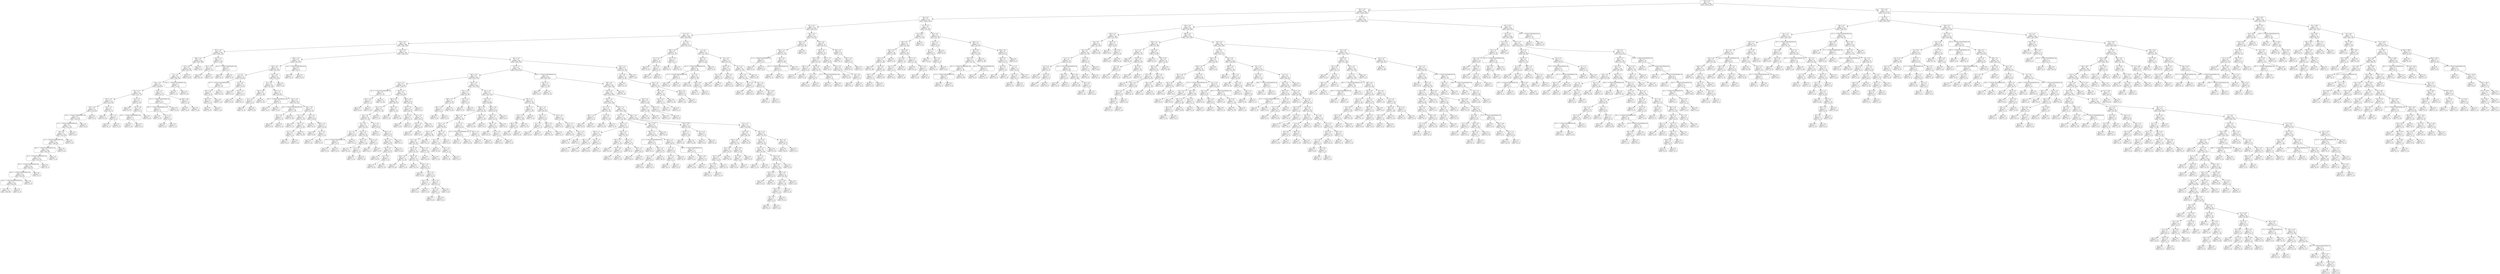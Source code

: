 digraph Tree {
node [shape=box, style="rounded", color="black", fontname=helvetica] ;
edge [fontname=helvetica] ;
0 [label="102 <= 2.8\ngini = 0.5\nsamples = 3436\nvalue = [2679, 2676]"] ;
1 [label="235 <= -0.0\ngini = 0.5\nsamples = 2264\nvalue = [1560, 1945]"] ;
0 -> 1 [labeldistance=2.5, labelangle=45, headlabel="True"] ;
2 [label="68 <= 0.4\ngini = 0.5\nsamples = 1315\nvalue = [1000, 1033]"] ;
1 -> 2 ;
3 [label="161 <= -0.1\ngini = 0.5\nsamples = 1194\nvalue = [936, 917]"] ;
2 -> 3 ;
4 [label="25 <= -0.3\ngini = 0.5\nsamples = 1087\nvalue = [832, 862]"] ;
3 -> 4 ;
5 [label="391 <= -6.4\ngini = 0.5\nsamples = 990\nvalue = [786, 748]"] ;
4 -> 5 ;
6 [label="397 <= -0.6\ngini = 0.5\nsamples = 196\nvalue = [190, 116]"] ;
5 -> 6 ;
7 [label="286 <= -0.2\ngini = 0.5\nsamples = 186\nvalue = [187, 100]"] ;
6 -> 7 ;
8 [label="175 <= -0.5\ngini = 0.4\nsamples = 184\nvalue = [187, 94]"] ;
7 -> 8 ;
9 [label="6 <= -1.4\ngini = 0.5\nsamples = 174\nvalue = [169, 94]"] ;
8 -> 9 ;
10 [label="340 <= -4.0\ngini = 0.4\nsamples = 165\nvalue = [168, 82]"] ;
9 -> 10 ;
11 [label="185 <= -4.3\ngini = 0.5\nsamples = 142\nvalue = [137, 77]"] ;
10 -> 11 ;
12 [label="307 <= -5.5\ngini = 0.4\nsamples = 129\nvalue = [132, 63]"] ;
11 -> 12 ;
13 [label="110 <= -5.8\ngini = 0.4\nsamples = 121\nvalue = [120, 62]"] ;
12 -> 13 ;
14 [label="379 <= -1.7014117331926443e+38\ngini = 0.4\nsamples = 118\nvalue = [120, 59]"] ;
13 -> 14 ;
15 [label="42 <= -1.7014117331926443e+38\ngini = 0.5\nsamples = 113\nvalue = [112, 59]"] ;
14 -> 15 ;
16 [label="38 <= 0.3\ngini = 0.4\nsamples = 112\nvalue = [112, 58]"] ;
15 -> 16 ;
17 [label="0 <= -1.7014117331926443e+38\ngini = 0.5\nsamples = 110\nvalue = [108, 58]"] ;
16 -> 17 ;
18 [label="382 <= -1.7014117331926443e+38\ngini = 0.5\nsamples = 108\nvalue = [106, 58]"] ;
17 -> 18 ;
19 [label="29 <= -1.7014117331926443e+38\ngini = 0.5\nsamples = 107\nvalue = [105, 58]"] ;
18 -> 19 ;
20 [label="381 <= -1.7014117331926443e+38\ngini = 0.5\nsamples = 106\nvalue = [105, 57]"] ;
19 -> 20 ;
21 [label="395 <= -1.7014117331926443e+38\ngini = 0.5\nsamples = 105\nvalue = [105, 56]"] ;
20 -> 21 ;
22 [label="259 <= -1.7014117331926443e+38\ngini = 0.5\nsamples = 104\nvalue = [103, 56]"] ;
21 -> 22 ;
23 [label="gini = 0.5\nsamples = 103\nvalue = [100, 56]"] ;
22 -> 23 ;
24 [label="gini = 0.0\nsamples = 1\nvalue = [3, 0]"] ;
22 -> 24 ;
25 [label="gini = 0.0\nsamples = 1\nvalue = [2, 0]"] ;
21 -> 25 ;
26 [label="gini = 0.0\nsamples = 1\nvalue = [0, 1]"] ;
20 -> 26 ;
27 [label="gini = 0.0\nsamples = 1\nvalue = [0, 1]"] ;
19 -> 27 ;
28 [label="gini = 0.0\nsamples = 1\nvalue = [1, 0]"] ;
18 -> 28 ;
29 [label="gini = 0.0\nsamples = 2\nvalue = [2, 0]"] ;
17 -> 29 ;
30 [label="gini = 0.0\nsamples = 2\nvalue = [4, 0]"] ;
16 -> 30 ;
31 [label="gini = 0.0\nsamples = 1\nvalue = [0, 1]"] ;
15 -> 31 ;
32 [label="gini = 0.0\nsamples = 5\nvalue = [8, 0]"] ;
14 -> 32 ;
33 [label="gini = 0.0\nsamples = 3\nvalue = [0, 3]"] ;
13 -> 33 ;
34 [label="30 <= -3.9\ngini = 0.1\nsamples = 8\nvalue = [12, 1]"] ;
12 -> 34 ;
35 [label="gini = 0.0\nsamples = 6\nvalue = [11, 0]"] ;
34 -> 35 ;
36 [label="295 <= -3.7\ngini = 0.5\nsamples = 2\nvalue = [1, 1]"] ;
34 -> 36 ;
37 [label="gini = 0.0\nsamples = 1\nvalue = [0, 1]"] ;
36 -> 37 ;
38 [label="gini = 0.0\nsamples = 1\nvalue = [1, 0]"] ;
36 -> 38 ;
39 [label="95 <= -3.9\ngini = 0.4\nsamples = 13\nvalue = [5, 14]"] ;
11 -> 39 ;
40 [label="gini = 0.0\nsamples = 8\nvalue = [0, 13]"] ;
39 -> 40 ;
41 [label="357 <= -4.6\ngini = 0.3\nsamples = 5\nvalue = [5, 1]"] ;
39 -> 41 ;
42 [label="325 <= -1.7014117331926443e+38\ngini = 0.5\nsamples = 2\nvalue = [1, 1]"] ;
41 -> 42 ;
43 [label="gini = 0.0\nsamples = 1\nvalue = [1, 0]"] ;
42 -> 43 ;
44 [label="gini = 0.0\nsamples = 1\nvalue = [0, 1]"] ;
42 -> 44 ;
45 [label="gini = 0.0\nsamples = 3\nvalue = [4, 0]"] ;
41 -> 45 ;
46 [label="66 <= -1.3\ngini = 0.2\nsamples = 23\nvalue = [31, 5]"] ;
10 -> 46 ;
47 [label="115 <= -1.7014117331926443e+38\ngini = 0.1\nsamples = 19\nvalue = [29, 1]"] ;
46 -> 47 ;
48 [label="192 <= -1.7014117331926443e+38\ngini = 0.3\nsamples = 4\nvalue = [5, 1]"] ;
47 -> 48 ;
49 [label="gini = 0.0\nsamples = 2\nvalue = [3, 0]"] ;
48 -> 49 ;
50 [label="197 <= -2.7\ngini = 0.4\nsamples = 2\nvalue = [2, 1]"] ;
48 -> 50 ;
51 [label="gini = 0.0\nsamples = 1\nvalue = [0, 1]"] ;
50 -> 51 ;
52 [label="gini = 0.0\nsamples = 1\nvalue = [2, 0]"] ;
50 -> 52 ;
53 [label="gini = 0.0\nsamples = 15\nvalue = [24, 0]"] ;
47 -> 53 ;
54 [label="359 <= -0.9\ngini = 0.4\nsamples = 4\nvalue = [2, 4]"] ;
46 -> 54 ;
55 [label="gini = 0.0\nsamples = 3\nvalue = [0, 4]"] ;
54 -> 55 ;
56 [label="gini = 0.0\nsamples = 1\nvalue = [2, 0]"] ;
54 -> 56 ;
57 [label="218 <= -1.7014117331926443e+38\ngini = 0.1\nsamples = 9\nvalue = [1, 12]"] ;
9 -> 57 ;
58 [label="gini = 0.0\nsamples = 1\nvalue = [1, 0]"] ;
57 -> 58 ;
59 [label="gini = 0.0\nsamples = 8\nvalue = [0, 12]"] ;
57 -> 59 ;
60 [label="gini = 0.0\nsamples = 10\nvalue = [18, 0]"] ;
8 -> 60 ;
61 [label="gini = 0.0\nsamples = 2\nvalue = [0, 6]"] ;
7 -> 61 ;
62 [label="120 <= -1.3\ngini = 0.3\nsamples = 10\nvalue = [3, 16]"] ;
6 -> 62 ;
63 [label="195 <= -0.3\ngini = 0.1\nsamples = 8\nvalue = [1, 15]"] ;
62 -> 63 ;
64 [label="gini = 0.0\nsamples = 7\nvalue = [0, 15]"] ;
63 -> 64 ;
65 [label="gini = 0.0\nsamples = 1\nvalue = [1, 0]"] ;
63 -> 65 ;
66 [label="320 <= -1.7014117331926443e+38\ngini = 0.4\nsamples = 2\nvalue = [2, 1]"] ;
62 -> 66 ;
67 [label="gini = 0.0\nsamples = 1\nvalue = [0, 1]"] ;
66 -> 67 ;
68 [label="gini = 0.0\nsamples = 1\nvalue = [2, 0]"] ;
66 -> 68 ;
69 [label="316 <= -4.9\ngini = 0.5\nsamples = 794\nvalue = [596, 632]"] ;
5 -> 69 ;
70 [label="290 <= -0.5\ngini = 0.4\nsamples = 113\nvalue = [50, 122]"] ;
69 -> 70 ;
71 [label="269 <= -6.0\ngini = 0.4\nsamples = 107\nvalue = [40, 119]"] ;
70 -> 71 ;
72 [label="0 <= -6.2\ngini = 0.5\nsamples = 26\nvalue = [16, 18]"] ;
71 -> 72 ;
73 [label="347 <= -1.7014117331926443e+38\ngini = 0.2\nsamples = 12\nvalue = [2, 14]"] ;
72 -> 73 ;
74 [label="397 <= 6.4\ngini = 0.4\nsamples = 4\nvalue = [2, 4]"] ;
73 -> 74 ;
75 [label="389 <= 3.1\ngini = 0.3\nsamples = 3\nvalue = [1, 4]"] ;
74 -> 75 ;
76 [label="gini = 0.0\nsamples = 2\nvalue = [0, 4]"] ;
75 -> 76 ;
77 [label="gini = 0.0\nsamples = 1\nvalue = [1, 0]"] ;
75 -> 77 ;
78 [label="gini = 0.0\nsamples = 1\nvalue = [1, 0]"] ;
74 -> 78 ;
79 [label="gini = 0.0\nsamples = 8\nvalue = [0, 10]"] ;
73 -> 79 ;
80 [label="29 <= -6.4\ngini = 0.3\nsamples = 14\nvalue = [14, 4]"] ;
72 -> 80 ;
81 [label="gini = 0.0\nsamples = 3\nvalue = [0, 3]"] ;
80 -> 81 ;
82 [label="143 <= -2.5\ngini = 0.1\nsamples = 11\nvalue = [14, 1]"] ;
80 -> 82 ;
83 [label="gini = 0.0\nsamples = 10\nvalue = [14, 0]"] ;
82 -> 83 ;
84 [label="gini = 0.0\nsamples = 1\nvalue = [0, 1]"] ;
82 -> 84 ;
85 [label="333 <= -0.4\ngini = 0.3\nsamples = 81\nvalue = [24, 101]"] ;
71 -> 85 ;
86 [label="54 <= -5.4\ngini = 0.3\nsamples = 80\nvalue = [21, 101]"] ;
85 -> 86 ;
87 [label="245 <= -5.6\ngini = 0.0\nsamples = 26\nvalue = [1, 39]"] ;
86 -> 87 ;
88 [label="25 <= -6.1\ngini = 0.2\nsamples = 7\nvalue = [1, 8]"] ;
87 -> 88 ;
89 [label="gini = 0.0\nsamples = 1\nvalue = [1, 0]"] ;
88 -> 89 ;
90 [label="gini = 0.0\nsamples = 6\nvalue = [0, 8]"] ;
88 -> 90 ;
91 [label="gini = 0.0\nsamples = 19\nvalue = [0, 31]"] ;
87 -> 91 ;
92 [label="370 <= -5.3\ngini = 0.4\nsamples = 54\nvalue = [20, 62]"] ;
86 -> 92 ;
93 [label="88 <= -1.7014117331926443e+38\ngini = 0.2\nsamples = 6\nvalue = [6, 1]"] ;
92 -> 93 ;
94 [label="gini = 0.0\nsamples = 1\nvalue = [0, 1]"] ;
93 -> 94 ;
95 [label="gini = 0.0\nsamples = 5\nvalue = [6, 0]"] ;
93 -> 95 ;
96 [label="334 <= -5.0\ngini = 0.3\nsamples = 48\nvalue = [14, 61]"] ;
92 -> 96 ;
97 [label="98 <= -1.7014117331926443e+38\ngini = 0.1\nsamples = 21\nvalue = [1, 30]"] ;
96 -> 97 ;
98 [label="46 <= -4.5\ngini = 0.3\nsamples = 5\nvalue = [1, 5]"] ;
97 -> 98 ;
99 [label="gini = 0.0\nsamples = 4\nvalue = [0, 5]"] ;
98 -> 99 ;
100 [label="gini = 0.0\nsamples = 1\nvalue = [1, 0]"] ;
98 -> 100 ;
101 [label="gini = 0.0\nsamples = 16\nvalue = [0, 25]"] ;
97 -> 101 ;
102 [label="344 <= -4.8\ngini = 0.4\nsamples = 27\nvalue = [13, 31]"] ;
96 -> 102 ;
103 [label="371 <= -5.1\ngini = 0.2\nsamples = 13\nvalue = [3, 23]"] ;
102 -> 103 ;
104 [label="gini = 0.0\nsamples = 1\nvalue = [2, 0]"] ;
103 -> 104 ;
105 [label="150 <= -5.2\ngini = 0.1\nsamples = 12\nvalue = [1, 23]"] ;
103 -> 105 ;
106 [label="271 <= -5.3\ngini = 0.4\nsamples = 2\nvalue = [1, 3]"] ;
105 -> 106 ;
107 [label="gini = 0.0\nsamples = 1\nvalue = [0, 3]"] ;
106 -> 107 ;
108 [label="gini = 0.0\nsamples = 1\nvalue = [1, 0]"] ;
106 -> 108 ;
109 [label="gini = 0.0\nsamples = 10\nvalue = [0, 20]"] ;
105 -> 109 ;
110 [label="36 <= -5.3\ngini = 0.5\nsamples = 14\nvalue = [10, 8]"] ;
102 -> 110 ;
111 [label="gini = 0.0\nsamples = 3\nvalue = [0, 4]"] ;
110 -> 111 ;
112 [label="209 <= -1.5\ngini = 0.4\nsamples = 11\nvalue = [10, 4]"] ;
110 -> 112 ;
113 [label="gini = 0.0\nsamples = 6\nvalue = [9, 0]"] ;
112 -> 113 ;
114 [label="87 <= -1.4\ngini = 0.3\nsamples = 5\nvalue = [1, 4]"] ;
112 -> 114 ;
115 [label="gini = 0.0\nsamples = 1\nvalue = [1, 0]"] ;
114 -> 115 ;
116 [label="gini = 0.0\nsamples = 4\nvalue = [0, 4]"] ;
114 -> 116 ;
117 [label="gini = 0.0\nsamples = 1\nvalue = [3, 0]"] ;
85 -> 117 ;
118 [label="50 <= -1.7014117331926443e+38\ngini = 0.4\nsamples = 6\nvalue = [10, 3]"] ;
70 -> 118 ;
119 [label="gini = 0.0\nsamples = 2\nvalue = [0, 3]"] ;
118 -> 119 ;
120 [label="gini = 0.0\nsamples = 4\nvalue = [10, 0]"] ;
118 -> 120 ;
121 [label="367 <= -0.3\ngini = 0.5\nsamples = 681\nvalue = [546, 510]"] ;
69 -> 121 ;
122 [label="279 <= -1.7\ngini = 0.5\nsamples = 647\nvalue = [534, 476]"] ;
121 -> 122 ;
123 [label="258 <= -3.8\ngini = 0.5\nsamples = 332\nvalue = [235, 275]"] ;
122 -> 123 ;
124 [label="312 <= -5.1\ngini = 0.5\nsamples = 128\nvalue = [128, 73]"] ;
123 -> 124 ;
125 [label="116 <= -1.7014117331926443e+38\ngini = 0.2\nsamples = 13\nvalue = [2, 15]"] ;
124 -> 125 ;
126 [label="376 <= -3.3\ngini = 0.4\nsamples = 3\nvalue = [2, 1]"] ;
125 -> 126 ;
127 [label="gini = 0.0\nsamples = 1\nvalue = [0, 1]"] ;
126 -> 127 ;
128 [label="gini = 0.0\nsamples = 2\nvalue = [2, 0]"] ;
126 -> 128 ;
129 [label="gini = 0.0\nsamples = 10\nvalue = [0, 14]"] ;
125 -> 129 ;
130 [label="180 <= -3.9\ngini = 0.4\nsamples = 115\nvalue = [126, 58]"] ;
124 -> 130 ;
131 [label="284 <= -4.1\ngini = 0.5\nsamples = 85\nvalue = [80, 53]"] ;
130 -> 131 ;
132 [label="261 <= -3.9\ngini = 0.4\nsamples = 74\nvalue = [77, 39]"] ;
131 -> 132 ;
133 [label="60 <= -4.6\ngini = 0.4\nsamples = 70\nvalue = [77, 32]"] ;
132 -> 133 ;
134 [label="55 <= -4.7\ngini = 0.5\nsamples = 29\nvalue = [24, 23]"] ;
133 -> 134 ;
135 [label="8 <= -5.1\ngini = 0.3\nsamples = 13\nvalue = [18, 4]"] ;
134 -> 135 ;
136 [label="34 <= -1.7014117331926443e+38\ngini = 0.5\nsamples = 4\nvalue = [5, 4]"] ;
135 -> 136 ;
137 [label="gini = 0.0\nsamples = 2\nvalue = [5, 0]"] ;
136 -> 137 ;
138 [label="gini = 0.0\nsamples = 2\nvalue = [0, 4]"] ;
136 -> 138 ;
139 [label="gini = 0.0\nsamples = 9\nvalue = [13, 0]"] ;
135 -> 139 ;
140 [label="143 <= -4.1\ngini = 0.4\nsamples = 16\nvalue = [6, 19]"] ;
134 -> 140 ;
141 [label="144 <= -4.6\ngini = 0.1\nsamples = 12\nvalue = [1, 18]"] ;
140 -> 141 ;
142 [label="gini = 0.0\nsamples = 8\nvalue = [0, 14]"] ;
141 -> 142 ;
143 [label="13 <= -4.5\ngini = 0.3\nsamples = 4\nvalue = [1, 4]"] ;
141 -> 143 ;
144 [label="gini = 0.0\nsamples = 1\nvalue = [1, 0]"] ;
143 -> 144 ;
145 [label="gini = 0.0\nsamples = 3\nvalue = [0, 4]"] ;
143 -> 145 ;
146 [label="325 <= -4.6\ngini = 0.3\nsamples = 4\nvalue = [5, 1]"] ;
140 -> 146 ;
147 [label="gini = 0.0\nsamples = 1\nvalue = [0, 1]"] ;
146 -> 147 ;
148 [label="gini = 0.0\nsamples = 3\nvalue = [5, 0]"] ;
146 -> 148 ;
149 [label="79 <= -5.2\ngini = 0.2\nsamples = 41\nvalue = [53, 9]"] ;
133 -> 149 ;
150 [label="gini = 0.0\nsamples = 2\nvalue = [0, 2]"] ;
149 -> 150 ;
151 [label="368 <= -3.7\ngini = 0.2\nsamples = 39\nvalue = [53, 7]"] ;
149 -> 151 ;
152 [label="155 <= -4.3\ngini = 0.2\nsamples = 38\nvalue = [53, 6]"] ;
151 -> 152 ;
153 [label="202 <= -4.5\ngini = 0.3\nsamples = 19\nvalue = [22, 6]"] ;
152 -> 153 ;
154 [label="gini = 0.0\nsamples = 12\nvalue = [20, 0]"] ;
153 -> 154 ;
155 [label="24 <= -4.4\ngini = 0.4\nsamples = 7\nvalue = [2, 6]"] ;
153 -> 155 ;
156 [label="gini = 0.0\nsamples = 5\nvalue = [0, 6]"] ;
155 -> 156 ;
157 [label="gini = 0.0\nsamples = 2\nvalue = [2, 0]"] ;
155 -> 157 ;
158 [label="gini = 0.0\nsamples = 19\nvalue = [31, 0]"] ;
152 -> 158 ;
159 [label="gini = 0.0\nsamples = 1\nvalue = [0, 1]"] ;
151 -> 159 ;
160 [label="gini = 0.0\nsamples = 4\nvalue = [0, 7]"] ;
132 -> 160 ;
161 [label="203 <= -4.1\ngini = 0.3\nsamples = 11\nvalue = [3, 14]"] ;
131 -> 161 ;
162 [label="gini = 0.0\nsamples = 2\nvalue = [3, 0]"] ;
161 -> 162 ;
163 [label="gini = 0.0\nsamples = 9\nvalue = [0, 14]"] ;
161 -> 163 ;
164 [label="360 <= -0.9\ngini = 0.2\nsamples = 30\nvalue = [46, 5]"] ;
130 -> 164 ;
165 [label="163 <= -3.8\ngini = 0.1\nsamples = 29\nvalue = [46, 4]"] ;
164 -> 165 ;
166 [label="174 <= -3.8\ngini = 0.5\nsamples = 4\nvalue = [3, 2]"] ;
165 -> 166 ;
167 [label="gini = 0.0\nsamples = 3\nvalue = [3, 0]"] ;
166 -> 167 ;
168 [label="gini = 0.0\nsamples = 1\nvalue = [0, 2]"] ;
166 -> 168 ;
169 [label="331 <= -4.4\ngini = 0.1\nsamples = 25\nvalue = [43, 2]"] ;
165 -> 169 ;
170 [label="376 <= -4.5\ngini = 0.4\nsamples = 4\nvalue = [4, 2]"] ;
169 -> 170 ;
171 [label="gini = 0.0\nsamples = 2\nvalue = [0, 2]"] ;
170 -> 171 ;
172 [label="gini = 0.0\nsamples = 2\nvalue = [4, 0]"] ;
170 -> 172 ;
173 [label="gini = 0.0\nsamples = 21\nvalue = [39, 0]"] ;
169 -> 173 ;
174 [label="gini = 0.0\nsamples = 1\nvalue = [0, 1]"] ;
164 -> 174 ;
175 [label="156 <= -3.9\ngini = 0.5\nsamples = 204\nvalue = [107, 202]"] ;
123 -> 175 ;
176 [label="233 <= -3.4\ngini = 0.2\nsamples = 33\nvalue = [6, 50]"] ;
175 -> 176 ;
177 [label="260 <= -4.7\ngini = 0.1\nsamples = 29\nvalue = [2, 47]"] ;
176 -> 177 ;
178 [label="181 <= -4.4\ngini = 0.4\nsamples = 5\nvalue = [2, 5]"] ;
177 -> 178 ;
179 [label="gini = 0.0\nsamples = 2\nvalue = [2, 0]"] ;
178 -> 179 ;
180 [label="gini = 0.0\nsamples = 3\nvalue = [0, 5]"] ;
178 -> 180 ;
181 [label="gini = 0.0\nsamples = 24\nvalue = [0, 42]"] ;
177 -> 181 ;
182 [label="375 <= -2.3\ngini = 0.5\nsamples = 4\nvalue = [4, 3]"] ;
176 -> 182 ;
183 [label="gini = 0.0\nsamples = 2\nvalue = [4, 0]"] ;
182 -> 183 ;
184 [label="gini = 0.0\nsamples = 2\nvalue = [0, 3]"] ;
182 -> 184 ;
185 [label="161 <= -1.8\ngini = 0.5\nsamples = 171\nvalue = [101, 152]"] ;
175 -> 185 ;
186 [label="243 <= -2.0\ngini = 0.5\nsamples = 112\nvalue = [80, 86]"] ;
185 -> 186 ;
187 [label="396 <= -2.0\ngini = 0.5\nsamples = 94\nvalue = [61, 81]"] ;
186 -> 187 ;
188 [label="300 <= -2.3\ngini = 0.5\nsamples = 77\nvalue = [56, 58]"] ;
187 -> 188 ;
189 [label="327 <= -2.5\ngini = 0.5\nsamples = 60\nvalue = [36, 52]"] ;
188 -> 189 ;
190 [label="353 <= -2.6\ngini = 0.5\nsamples = 48\nvalue = [34, 35]"] ;
189 -> 190 ;
191 [label="52 <= -2.8\ngini = 0.5\nsamples = 40\nvalue = [23, 35]"] ;
190 -> 191 ;
192 [label="252 <= -3.8\ngini = 0.5\nsamples = 32\nvalue = [22, 21]"] ;
191 -> 192 ;
193 [label="350 <= -3.4\ngini = 0.2\nsamples = 8\nvalue = [1, 10]"] ;
192 -> 193 ;
194 [label="gini = 0.0\nsamples = 7\nvalue = [0, 10]"] ;
193 -> 194 ;
195 [label="gini = 0.0\nsamples = 1\nvalue = [1, 0]"] ;
193 -> 195 ;
196 [label="289 <= -3.6\ngini = 0.5\nsamples = 24\nvalue = [21, 11]"] ;
192 -> 196 ;
197 [label="gini = 0.0\nsamples = 8\nvalue = [11, 0]"] ;
196 -> 197 ;
198 [label="298 <= -3.4\ngini = 0.5\nsamples = 16\nvalue = [10, 11]"] ;
196 -> 198 ;
199 [label="gini = 0.0\nsamples = 6\nvalue = [0, 8]"] ;
198 -> 199 ;
200 [label="19 <= -3.9\ngini = 0.4\nsamples = 10\nvalue = [10, 3]"] ;
198 -> 200 ;
201 [label="119 <= -3.4\ngini = 0.4\nsamples = 3\nvalue = [1, 2]"] ;
200 -> 201 ;
202 [label="gini = 0.0\nsamples = 2\nvalue = [0, 2]"] ;
201 -> 202 ;
203 [label="gini = 0.0\nsamples = 1\nvalue = [1, 0]"] ;
201 -> 203 ;
204 [label="150 <= -3.2\ngini = 0.2\nsamples = 7\nvalue = [9, 1]"] ;
200 -> 204 ;
205 [label="23 <= -3.2\ngini = 0.4\nsamples = 3\nvalue = [2, 1]"] ;
204 -> 205 ;
206 [label="gini = 0.0\nsamples = 2\nvalue = [2, 0]"] ;
205 -> 206 ;
207 [label="gini = 0.0\nsamples = 1\nvalue = [0, 1]"] ;
205 -> 207 ;
208 [label="gini = 0.0\nsamples = 4\nvalue = [7, 0]"] ;
204 -> 208 ;
209 [label="292 <= -2.4\ngini = 0.1\nsamples = 8\nvalue = [1, 14]"] ;
191 -> 209 ;
210 [label="gini = 0.0\nsamples = 7\nvalue = [0, 14]"] ;
209 -> 210 ;
211 [label="gini = 0.0\nsamples = 1\nvalue = [1, 0]"] ;
209 -> 211 ;
212 [label="gini = 0.0\nsamples = 8\nvalue = [11, 0]"] ;
190 -> 212 ;
213 [label="289 <= -1.8\ngini = 0.2\nsamples = 12\nvalue = [2, 17]"] ;
189 -> 213 ;
214 [label="56 <= -2.2\ngini = 0.1\nsamples = 11\nvalue = [1, 17]"] ;
213 -> 214 ;
215 [label="gini = 0.0\nsamples = 9\nvalue = [0, 16]"] ;
214 -> 215 ;
216 [label="227 <= -2.1\ngini = 0.5\nsamples = 2\nvalue = [1, 1]"] ;
214 -> 216 ;
217 [label="gini = 0.0\nsamples = 1\nvalue = [1, 0]"] ;
216 -> 217 ;
218 [label="gini = 0.0\nsamples = 1\nvalue = [0, 1]"] ;
216 -> 218 ;
219 [label="gini = 0.0\nsamples = 1\nvalue = [1, 0]"] ;
213 -> 219 ;
220 [label="21 <= -1.9\ngini = 0.4\nsamples = 17\nvalue = [20, 6]"] ;
188 -> 220 ;
221 [label="10 <= -1.7014117331926443e+38\ngini = 0.1\nsamples = 12\nvalue = [19, 1]"] ;
220 -> 221 ;
222 [label="gini = 0.0\nsamples = 1\nvalue = [0, 1]"] ;
221 -> 222 ;
223 [label="gini = 0.0\nsamples = 11\nvalue = [19, 0]"] ;
221 -> 223 ;
224 [label="329 <= -2.3\ngini = 0.3\nsamples = 5\nvalue = [1, 5]"] ;
220 -> 224 ;
225 [label="gini = 0.0\nsamples = 1\nvalue = [1, 0]"] ;
224 -> 225 ;
226 [label="gini = 0.0\nsamples = 4\nvalue = [0, 5]"] ;
224 -> 226 ;
227 [label="299 <= -1.8\ngini = 0.3\nsamples = 17\nvalue = [5, 23]"] ;
187 -> 227 ;
228 [label="gini = 0.0\nsamples = 14\nvalue = [0, 23]"] ;
227 -> 228 ;
229 [label="gini = 0.0\nsamples = 3\nvalue = [5, 0]"] ;
227 -> 229 ;
230 [label="204 <= -0.8\ngini = 0.3\nsamples = 18\nvalue = [19, 5]"] ;
186 -> 230 ;
231 [label="399 <= -1.7\ngini = 0.2\nsamples = 17\nvalue = [19, 3]"] ;
230 -> 231 ;
232 [label="208 <= -1.9\ngini = 0.2\nsamples = 16\nvalue = [19, 2]"] ;
231 -> 232 ;
233 [label="gini = 0.0\nsamples = 11\nvalue = [15, 0]"] ;
232 -> 233 ;
234 [label="151 <= -1.8\ngini = 0.4\nsamples = 5\nvalue = [4, 2]"] ;
232 -> 234 ;
235 [label="gini = 0.0\nsamples = 2\nvalue = [0, 2]"] ;
234 -> 235 ;
236 [label="gini = 0.0\nsamples = 3\nvalue = [4, 0]"] ;
234 -> 236 ;
237 [label="gini = 0.0\nsamples = 1\nvalue = [0, 1]"] ;
231 -> 237 ;
238 [label="gini = 0.0\nsamples = 1\nvalue = [0, 2]"] ;
230 -> 238 ;
239 [label="345 <= -1.7\ngini = 0.4\nsamples = 59\nvalue = [21, 66]"] ;
185 -> 239 ;
240 [label="190 <= -1.2\ngini = 0.1\nsamples = 31\nvalue = [3, 46]"] ;
239 -> 240 ;
241 [label="170 <= -1.9\ngini = 0.1\nsamples = 30\nvalue = [2, 46]"] ;
240 -> 241 ;
242 [label="228 <= -1.9\ngini = 0.3\nsamples = 8\nvalue = [2, 9]"] ;
241 -> 242 ;
243 [label="gini = 0.0\nsamples = 6\nvalue = [0, 9]"] ;
242 -> 243 ;
244 [label="gini = 0.0\nsamples = 2\nvalue = [2, 0]"] ;
242 -> 244 ;
245 [label="gini = 0.0\nsamples = 22\nvalue = [0, 37]"] ;
241 -> 245 ;
246 [label="gini = 0.0\nsamples = 1\nvalue = [1, 0]"] ;
240 -> 246 ;
247 [label="118 <= -1.6\ngini = 0.5\nsamples = 28\nvalue = [18, 20]"] ;
239 -> 247 ;
248 [label="315 <= -1.7\ngini = 0.3\nsamples = 13\nvalue = [14, 4]"] ;
247 -> 248 ;
249 [label="8 <= -1.5\ngini = 0.4\nsamples = 4\nvalue = [1, 3]"] ;
248 -> 249 ;
250 [label="gini = 0.0\nsamples = 3\nvalue = [0, 3]"] ;
249 -> 250 ;
251 [label="gini = 0.0\nsamples = 1\nvalue = [1, 0]"] ;
249 -> 251 ;
252 [label="369 <= -0.4\ngini = 0.1\nsamples = 9\nvalue = [13, 1]"] ;
248 -> 252 ;
253 [label="gini = 0.0\nsamples = 8\nvalue = [13, 0]"] ;
252 -> 253 ;
254 [label="gini = 0.0\nsamples = 1\nvalue = [0, 1]"] ;
252 -> 254 ;
255 [label="312 <= -2.0\ngini = 0.3\nsamples = 15\nvalue = [4, 16]"] ;
247 -> 255 ;
256 [label="gini = 0.0\nsamples = 2\nvalue = [3, 0]"] ;
255 -> 256 ;
257 [label="313 <= -1.3\ngini = 0.1\nsamples = 13\nvalue = [1, 16]"] ;
255 -> 257 ;
258 [label="gini = 0.0\nsamples = 11\nvalue = [0, 15]"] ;
257 -> 258 ;
259 [label="225 <= -1.0\ngini = 0.5\nsamples = 2\nvalue = [1, 1]"] ;
257 -> 259 ;
260 [label="gini = 0.0\nsamples = 1\nvalue = [1, 0]"] ;
259 -> 260 ;
261 [label="gini = 0.0\nsamples = 1\nvalue = [0, 1]"] ;
259 -> 261 ;
262 [label="399 <= -1.7014117331926443e+38\ngini = 0.5\nsamples = 315\nvalue = [299, 201]"] ;
122 -> 262 ;
263 [label="156 <= -1.5\ngini = 0.3\nsamples = 16\nvalue = [5, 23]"] ;
262 -> 263 ;
264 [label="gini = 0.0\nsamples = 3\nvalue = [5, 0]"] ;
263 -> 264 ;
265 [label="gini = 0.0\nsamples = 13\nvalue = [0, 23]"] ;
263 -> 265 ;
266 [label="399 <= 0.5\ngini = 0.5\nsamples = 299\nvalue = [294, 178]"] ;
262 -> 266 ;
267 [label="219 <= -0.3\ngini = 0.5\nsamples = 291\nvalue = [294, 165]"] ;
266 -> 267 ;
268 [label="365 <= -2.2\ngini = 0.4\nsamples = 271\nvalue = [287, 143]"] ;
267 -> 268 ;
269 [label="211 <= -1.5\ngini = 0.4\nsamples = 26\nvalue = [12, 25]"] ;
268 -> 269 ;
270 [label="295 <= -1.0\ngini = 0.3\nsamples = 9\nvalue = [9, 2]"] ;
269 -> 270 ;
271 [label="gini = 0.0\nsamples = 8\nvalue = [9, 0]"] ;
270 -> 271 ;
272 [label="gini = 0.0\nsamples = 1\nvalue = [0, 2]"] ;
270 -> 272 ;
273 [label="10 <= -0.6\ngini = 0.2\nsamples = 17\nvalue = [3, 23]"] ;
269 -> 273 ;
274 [label="gini = 0.0\nsamples = 14\nvalue = [0, 23]"] ;
273 -> 274 ;
275 [label="gini = 0.0\nsamples = 3\nvalue = [3, 0]"] ;
273 -> 275 ;
276 [label="209 <= -1.1\ngini = 0.4\nsamples = 245\nvalue = [275, 118]"] ;
268 -> 276 ;
277 [label="137 <= -1.5\ngini = 0.3\nsamples = 113\nvalue = [152, 38]"] ;
276 -> 277 ;
278 [label="187 <= -1.6\ngini = 0.4\nsamples = 47\nvalue = [52, 25]"] ;
277 -> 278 ;
279 [label="338 <= -1.7\ngini = 0.2\nsamples = 21\nvalue = [31, 4]"] ;
278 -> 279 ;
280 [label="385 <= -1.6\ngini = 0.5\nsamples = 4\nvalue = [2, 3]"] ;
279 -> 280 ;
281 [label="gini = 0.0\nsamples = 2\nvalue = [0, 3]"] ;
280 -> 281 ;
282 [label="gini = 0.0\nsamples = 2\nvalue = [2, 0]"] ;
280 -> 282 ;
283 [label="225 <= -1.4\ngini = 0.1\nsamples = 17\nvalue = [29, 1]"] ;
279 -> 283 ;
284 [label="gini = 0.0\nsamples = 16\nvalue = [29, 0]"] ;
283 -> 284 ;
285 [label="gini = 0.0\nsamples = 1\nvalue = [0, 1]"] ;
283 -> 285 ;
286 [label="239 <= -1.5\ngini = 0.5\nsamples = 26\nvalue = [21, 21]"] ;
278 -> 286 ;
287 [label="209 <= -1.5\ngini = 0.3\nsamples = 11\nvalue = [3, 14]"] ;
286 -> 287 ;
288 [label="gini = 0.0\nsamples = 7\nvalue = [0, 13]"] ;
287 -> 288 ;
289 [label="174 <= -2.0\ngini = 0.4\nsamples = 4\nvalue = [3, 1]"] ;
287 -> 289 ;
290 [label="gini = 0.0\nsamples = 1\nvalue = [0, 1]"] ;
289 -> 290 ;
291 [label="gini = 0.0\nsamples = 3\nvalue = [3, 0]"] ;
289 -> 291 ;
292 [label="285 <= -1.5\ngini = 0.4\nsamples = 15\nvalue = [18, 7]"] ;
286 -> 292 ;
293 [label="gini = 0.0\nsamples = 4\nvalue = [0, 4]"] ;
292 -> 293 ;
294 [label="249 <= -1.4\ngini = 0.2\nsamples = 11\nvalue = [18, 3]"] ;
292 -> 294 ;
295 [label="gini = 0.0\nsamples = 9\nvalue = [18, 0]"] ;
294 -> 295 ;
296 [label="gini = 0.0\nsamples = 2\nvalue = [0, 3]"] ;
294 -> 296 ;
297 [label="281 <= -0.8\ngini = 0.2\nsamples = 66\nvalue = [100, 13]"] ;
277 -> 297 ;
298 [label="286 <= -1.2\ngini = 0.2\nsamples = 64\nvalue = [100, 10]"] ;
297 -> 298 ;
299 [label="12 <= -1.7014117331926443e+38\ngini = 0.1\nsamples = 41\nvalue = [74, 2]"] ;
298 -> 299 ;
300 [label="gini = 0.0\nsamples = 1\nvalue = [0, 1]"] ;
299 -> 300 ;
301 [label="90 <= -1.6\ngini = 0.0\nsamples = 40\nvalue = [74, 1]"] ;
299 -> 301 ;
302 [label="47 <= -1.4\ngini = 0.2\nsamples = 7\nvalue = [8, 1]"] ;
301 -> 302 ;
303 [label="gini = 0.0\nsamples = 6\nvalue = [8, 0]"] ;
302 -> 303 ;
304 [label="gini = 0.0\nsamples = 1\nvalue = [0, 1]"] ;
302 -> 304 ;
305 [label="gini = 0.0\nsamples = 33\nvalue = [66, 0]"] ;
301 -> 305 ;
306 [label="309 <= -1.2\ngini = 0.4\nsamples = 23\nvalue = [26, 8]"] ;
298 -> 306 ;
307 [label="1 <= -1.2\ngini = 0.5\nsamples = 8\nvalue = [3, 5]"] ;
306 -> 307 ;
308 [label="12 <= -1.4\ngini = 0.4\nsamples = 4\nvalue = [3, 1]"] ;
307 -> 308 ;
309 [label="gini = 0.0\nsamples = 1\nvalue = [0, 1]"] ;
308 -> 309 ;
310 [label="gini = 0.0\nsamples = 3\nvalue = [3, 0]"] ;
308 -> 310 ;
311 [label="gini = 0.0\nsamples = 4\nvalue = [0, 4]"] ;
307 -> 311 ;
312 [label="240 <= -1.7014117331926443e+38\ngini = 0.2\nsamples = 15\nvalue = [23, 3]"] ;
306 -> 312 ;
313 [label="gini = 0.0\nsamples = 2\nvalue = [0, 2]"] ;
312 -> 313 ;
314 [label="358 <= -0.8\ngini = 0.1\nsamples = 13\nvalue = [23, 1]"] ;
312 -> 314 ;
315 [label="gini = 0.0\nsamples = 12\nvalue = [23, 0]"] ;
314 -> 315 ;
316 [label="gini = 0.0\nsamples = 1\nvalue = [0, 1]"] ;
314 -> 316 ;
317 [label="gini = 0.0\nsamples = 2\nvalue = [0, 3]"] ;
297 -> 317 ;
318 [label="369 <= -1.0\ngini = 0.5\nsamples = 132\nvalue = [123, 80]"] ;
276 -> 318 ;
319 [label="374 <= -0.9\ngini = 0.3\nsamples = 20\nvalue = [5, 22]"] ;
318 -> 319 ;
320 [label="200 <= -1.3\ngini = 0.1\nsamples = 16\nvalue = [1, 20]"] ;
319 -> 320 ;
321 [label="gini = 0.0\nsamples = 1\nvalue = [1, 0]"] ;
320 -> 321 ;
322 [label="gini = 0.0\nsamples = 15\nvalue = [0, 20]"] ;
320 -> 322 ;
323 [label="271 <= 0.4\ngini = 0.4\nsamples = 4\nvalue = [4, 2]"] ;
319 -> 323 ;
324 [label="gini = 0.0\nsamples = 3\nvalue = [4, 0]"] ;
323 -> 324 ;
325 [label="gini = 0.0\nsamples = 1\nvalue = [0, 2]"] ;
323 -> 325 ;
326 [label="152 <= -0.7\ngini = 0.4\nsamples = 112\nvalue = [118, 58]"] ;
318 -> 326 ;
327 [label="78 <= -0.8\ngini = 0.3\nsamples = 53\nvalue = [66, 14]"] ;
326 -> 327 ;
328 [label="305 <= -0.8\ngini = 0.4\nsamples = 31\nvalue = [32, 14]"] ;
327 -> 328 ;
329 [label="85 <= -0.9\ngini = 0.3\nsamples = 21\nvalue = [27, 6]"] ;
328 -> 329 ;
330 [label="187 <= -0.9\ngini = 0.4\nsamples = 13\nvalue = [13, 6]"] ;
329 -> 330 ;
331 [label="172 <= -1.9\ngini = 0.2\nsamples = 9\nvalue = [13, 2]"] ;
330 -> 331 ;
332 [label="gini = 0.0\nsamples = 2\nvalue = [0, 2]"] ;
331 -> 332 ;
333 [label="gini = 0.0\nsamples = 7\nvalue = [13, 0]"] ;
331 -> 333 ;
334 [label="gini = 0.0\nsamples = 4\nvalue = [0, 4]"] ;
330 -> 334 ;
335 [label="gini = 0.0\nsamples = 8\nvalue = [14, 0]"] ;
329 -> 335 ;
336 [label="128 <= -0.8\ngini = 0.5\nsamples = 10\nvalue = [5, 8]"] ;
328 -> 336 ;
337 [label="36 <= -0.8\ngini = 0.2\nsamples = 7\nvalue = [1, 8]"] ;
336 -> 337 ;
338 [label="gini = 0.0\nsamples = 6\nvalue = [0, 8]"] ;
337 -> 338 ;
339 [label="gini = 0.0\nsamples = 1\nvalue = [1, 0]"] ;
337 -> 339 ;
340 [label="gini = 0.0\nsamples = 3\nvalue = [4, 0]"] ;
336 -> 340 ;
341 [label="gini = 0.0\nsamples = 22\nvalue = [34, 0]"] ;
327 -> 341 ;
342 [label="356 <= -0.3\ngini = 0.5\nsamples = 59\nvalue = [52, 44]"] ;
326 -> 342 ;
343 [label="36 <= -0.4\ngini = 0.5\nsamples = 49\nvalue = [34, 43]"] ;
342 -> 343 ;
344 [label="215 <= -0.7\ngini = 0.5\nsamples = 41\nvalue = [34, 29]"] ;
343 -> 344 ;
345 [label="55 <= -1.1\ngini = 0.2\nsamples = 7\nvalue = [1, 11]"] ;
344 -> 345 ;
346 [label="gini = 0.0\nsamples = 1\nvalue = [1, 0]"] ;
345 -> 346 ;
347 [label="gini = 0.0\nsamples = 6\nvalue = [0, 11]"] ;
345 -> 347 ;
348 [label="259 <= -0.4\ngini = 0.5\nsamples = 34\nvalue = [33, 18]"] ;
344 -> 348 ;
349 [label="190 <= -0.6\ngini = 0.5\nsamples = 30\nvalue = [24, 18]"] ;
348 -> 349 ;
350 [label="333 <= -0.4\ngini = 0.2\nsamples = 10\nvalue = [14, 2]"] ;
349 -> 350 ;
351 [label="gini = 0.0\nsamples = 8\nvalue = [14, 0]"] ;
350 -> 351 ;
352 [label="gini = 0.0\nsamples = 2\nvalue = [0, 2]"] ;
350 -> 352 ;
353 [label="384 <= -0.3\ngini = 0.5\nsamples = 20\nvalue = [10, 16]"] ;
349 -> 353 ;
354 [label="332 <= -0.4\ngini = 0.4\nsamples = 16\nvalue = [5, 16]"] ;
353 -> 354 ;
355 [label="163 <= -0.5\ngini = 0.3\nsamples = 14\nvalue = [3, 16]"] ;
354 -> 355 ;
356 [label="79 <= -0.7\ngini = 0.5\nsamples = 6\nvalue = [3, 4]"] ;
355 -> 356 ;
357 [label="gini = 0.0\nsamples = 3\nvalue = [0, 4]"] ;
356 -> 357 ;
358 [label="gini = 0.0\nsamples = 3\nvalue = [3, 0]"] ;
356 -> 358 ;
359 [label="gini = 0.0\nsamples = 8\nvalue = [0, 12]"] ;
355 -> 359 ;
360 [label="gini = 0.0\nsamples = 2\nvalue = [2, 0]"] ;
354 -> 360 ;
361 [label="gini = 0.0\nsamples = 4\nvalue = [5, 0]"] ;
353 -> 361 ;
362 [label="gini = 0.0\nsamples = 4\nvalue = [9, 0]"] ;
348 -> 362 ;
363 [label="gini = 0.0\nsamples = 8\nvalue = [0, 14]"] ;
343 -> 363 ;
364 [label="38 <= -0.1\ngini = 0.1\nsamples = 10\nvalue = [18, 1]"] ;
342 -> 364 ;
365 [label="gini = 0.0\nsamples = 9\nvalue = [18, 0]"] ;
364 -> 365 ;
366 [label="gini = 0.0\nsamples = 1\nvalue = [0, 1]"] ;
364 -> 366 ;
367 [label="139 <= -0.1\ngini = 0.4\nsamples = 20\nvalue = [7, 22]"] ;
267 -> 367 ;
368 [label="363 <= -0.3\ngini = 0.1\nsamples = 14\nvalue = [1, 20]"] ;
367 -> 368 ;
369 [label="gini = 0.0\nsamples = 13\nvalue = [0, 20]"] ;
368 -> 369 ;
370 [label="gini = 0.0\nsamples = 1\nvalue = [1, 0]"] ;
368 -> 370 ;
371 [label="398 <= -0.7\ngini = 0.4\nsamples = 6\nvalue = [6, 2]"] ;
367 -> 371 ;
372 [label="gini = 0.0\nsamples = 2\nvalue = [0, 2]"] ;
371 -> 372 ;
373 [label="gini = 0.0\nsamples = 4\nvalue = [6, 0]"] ;
371 -> 373 ;
374 [label="gini = 0.0\nsamples = 8\nvalue = [0, 13]"] ;
266 -> 374 ;
375 [label="202 <= 1.0\ngini = 0.4\nsamples = 34\nvalue = [12, 34]"] ;
121 -> 375 ;
376 [label="10 <= -0.9\ngini = 0.3\nsamples = 32\nvalue = [9, 34]"] ;
375 -> 376 ;
377 [label="gini = 0.0\nsamples = 11\nvalue = [0, 17]"] ;
376 -> 377 ;
378 [label="332 <= -0.1\ngini = 0.5\nsamples = 21\nvalue = [9, 17]"] ;
376 -> 378 ;
379 [label="351 <= -0.9\ngini = 0.2\nsamples = 13\nvalue = [2, 14]"] ;
378 -> 379 ;
380 [label="141 <= -0.7\ngini = 0.4\nsamples = 3\nvalue = [2, 1]"] ;
379 -> 380 ;
381 [label="gini = 0.0\nsamples = 2\nvalue = [2, 0]"] ;
380 -> 381 ;
382 [label="gini = 0.0\nsamples = 1\nvalue = [0, 1]"] ;
380 -> 382 ;
383 [label="gini = 0.0\nsamples = 10\nvalue = [0, 13]"] ;
379 -> 383 ;
384 [label="186 <= -0.1\ngini = 0.4\nsamples = 8\nvalue = [7, 3]"] ;
378 -> 384 ;
385 [label="gini = 0.0\nsamples = 6\nvalue = [7, 0]"] ;
384 -> 385 ;
386 [label="gini = 0.0\nsamples = 2\nvalue = [0, 3]"] ;
384 -> 386 ;
387 [label="gini = 0.0\nsamples = 2\nvalue = [3, 0]"] ;
375 -> 387 ;
388 [label="4 <= -0.4\ngini = 0.4\nsamples = 97\nvalue = [46, 114]"] ;
4 -> 388 ;
389 [label="284 <= -0.4\ngini = 0.5\nsamples = 19\nvalue = [15, 13]"] ;
388 -> 389 ;
390 [label="121 <= -0.3\ngini = 0.4\nsamples = 12\nvalue = [4, 12]"] ;
389 -> 390 ;
391 [label="gini = 0.0\nsamples = 8\nvalue = [0, 11]"] ;
390 -> 391 ;
392 [label="33 <= 0.0\ngini = 0.3\nsamples = 4\nvalue = [4, 1]"] ;
390 -> 392 ;
393 [label="gini = 0.0\nsamples = 3\nvalue = [4, 0]"] ;
392 -> 393 ;
394 [label="gini = 0.0\nsamples = 1\nvalue = [0, 1]"] ;
392 -> 394 ;
395 [label="351 <= -0.4\ngini = 0.2\nsamples = 7\nvalue = [11, 1]"] ;
389 -> 395 ;
396 [label="gini = 0.0\nsamples = 1\nvalue = [0, 1]"] ;
395 -> 396 ;
397 [label="gini = 0.0\nsamples = 6\nvalue = [11, 0]"] ;
395 -> 397 ;
398 [label="7 <= -0.2\ngini = 0.4\nsamples = 78\nvalue = [31, 101]"] ;
388 -> 398 ;
399 [label="136 <= 0.1\ngini = 0.2\nsamples = 35\nvalue = [6, 60]"] ;
398 -> 399 ;
400 [label="241 <= -1.7014117331926443e+38\ngini = 0.1\nsamples = 33\nvalue = [4, 60]"] ;
399 -> 400 ;
401 [label="172 <= -1.7014117331926443e+38\ngini = 0.5\nsamples = 4\nvalue = [3, 4]"] ;
400 -> 401 ;
402 [label="gini = 0.0\nsamples = 2\nvalue = [0, 4]"] ;
401 -> 402 ;
403 [label="gini = 0.0\nsamples = 2\nvalue = [3, 0]"] ;
401 -> 403 ;
404 [label="72 <= -0.3\ngini = 0.0\nsamples = 29\nvalue = [1, 56]"] ;
400 -> 404 ;
405 [label="gini = 0.0\nsamples = 25\nvalue = [0, 50]"] ;
404 -> 405 ;
406 [label="358 <= -0.6\ngini = 0.2\nsamples = 4\nvalue = [1, 6]"] ;
404 -> 406 ;
407 [label="gini = 0.0\nsamples = 1\nvalue = [1, 0]"] ;
406 -> 407 ;
408 [label="gini = 0.0\nsamples = 3\nvalue = [0, 6]"] ;
406 -> 408 ;
409 [label="gini = 0.0\nsamples = 2\nvalue = [2, 0]"] ;
399 -> 409 ;
410 [label="37 <= -0.2\ngini = 0.5\nsamples = 43\nvalue = [25, 41]"] ;
398 -> 410 ;
411 [label="399 <= -0.5\ngini = 0.4\nsamples = 15\nvalue = [14, 6]"] ;
410 -> 411 ;
412 [label="94 <= -0.2\ngini = 0.3\nsamples = 6\nvalue = [1, 5]"] ;
411 -> 412 ;
413 [label="gini = 0.0\nsamples = 5\nvalue = [0, 5]"] ;
412 -> 413 ;
414 [label="gini = 0.0\nsamples = 1\nvalue = [1, 0]"] ;
412 -> 414 ;
415 [label="327 <= 0.3\ngini = 0.1\nsamples = 9\nvalue = [13, 1]"] ;
411 -> 415 ;
416 [label="gini = 0.0\nsamples = 8\nvalue = [13, 0]"] ;
415 -> 416 ;
417 [label="gini = 0.0\nsamples = 1\nvalue = [0, 1]"] ;
415 -> 417 ;
418 [label="41 <= -0.1\ngini = 0.4\nsamples = 28\nvalue = [11, 35]"] ;
410 -> 418 ;
419 [label="361 <= -0.3\ngini = 0.5\nsamples = 14\nvalue = [11, 10]"] ;
418 -> 419 ;
420 [label="95 <= -0.4\ngini = 0.3\nsamples = 7\nvalue = [2, 9]"] ;
419 -> 420 ;
421 [label="gini = 0.0\nsamples = 2\nvalue = [2, 0]"] ;
420 -> 421 ;
422 [label="gini = 0.0\nsamples = 5\nvalue = [0, 9]"] ;
420 -> 422 ;
423 [label="332 <= -0.1\ngini = 0.2\nsamples = 7\nvalue = [9, 1]"] ;
419 -> 423 ;
424 [label="gini = 0.0\nsamples = 5\nvalue = [8, 0]"] ;
423 -> 424 ;
425 [label="138 <= -0.0\ngini = 0.5\nsamples = 2\nvalue = [1, 1]"] ;
423 -> 425 ;
426 [label="gini = 0.0\nsamples = 1\nvalue = [0, 1]"] ;
425 -> 426 ;
427 [label="gini = 0.0\nsamples = 1\nvalue = [1, 0]"] ;
425 -> 427 ;
428 [label="gini = 0.0\nsamples = 14\nvalue = [0, 25]"] ;
418 -> 428 ;
429 [label="328 <= -0.4\ngini = 0.5\nsamples = 107\nvalue = [104, 55]"] ;
3 -> 429 ;
430 [label="300 <= 1.3\ngini = 0.5\nsamples = 31\nvalue = [20, 30]"] ;
429 -> 430 ;
431 [label="344 <= -1.2\ngini = 0.4\nsamples = 27\nvalue = [13, 30]"] ;
430 -> 431 ;
432 [label="37 <= -1.7014117331926443e+38\ngini = 0.3\nsamples = 8\nvalue = [9, 2]"] ;
431 -> 432 ;
433 [label="gini = 0.0\nsamples = 2\nvalue = [0, 2]"] ;
432 -> 433 ;
434 [label="gini = 0.0\nsamples = 6\nvalue = [9, 0]"] ;
432 -> 434 ;
435 [label="38 <= -0.5\ngini = 0.2\nsamples = 19\nvalue = [4, 28]"] ;
431 -> 435 ;
436 [label="153 <= -1.7014117331926443e+38\ngini = 0.5\nsamples = 5\nvalue = [4, 3]"] ;
435 -> 436 ;
437 [label="gini = 0.0\nsamples = 3\nvalue = [0, 3]"] ;
436 -> 437 ;
438 [label="gini = 0.0\nsamples = 2\nvalue = [4, 0]"] ;
436 -> 438 ;
439 [label="gini = 0.0\nsamples = 14\nvalue = [0, 25]"] ;
435 -> 439 ;
440 [label="gini = 0.0\nsamples = 4\nvalue = [7, 0]"] ;
430 -> 440 ;
441 [label="82 <= 0.6\ngini = 0.4\nsamples = 76\nvalue = [84, 25]"] ;
429 -> 441 ;
442 [label="128 <= -0.1\ngini = 0.3\nsamples = 65\nvalue = [81, 17]"] ;
441 -> 442 ;
443 [label="139 <= -0.8\ngini = 0.5\nsamples = 27\nvalue = [23, 14]"] ;
442 -> 443 ;
444 [label="108 <= -2.7\ngini = 0.3\nsamples = 9\nvalue = [2, 9]"] ;
443 -> 444 ;
445 [label="gini = 0.0\nsamples = 2\nvalue = [2, 0]"] ;
444 -> 445 ;
446 [label="gini = 0.0\nsamples = 7\nvalue = [0, 9]"] ;
444 -> 446 ;
447 [label="199 <= 0.3\ngini = 0.3\nsamples = 18\nvalue = [21, 5]"] ;
443 -> 447 ;
448 [label="171 <= 0.2\ngini = 0.1\nsamples = 14\nvalue = [20, 1]"] ;
447 -> 448 ;
449 [label="gini = 0.0\nsamples = 13\nvalue = [20, 0]"] ;
448 -> 449 ;
450 [label="gini = 0.0\nsamples = 1\nvalue = [0, 1]"] ;
448 -> 450 ;
451 [label="47 <= -1.7014117331926443e+38\ngini = 0.3\nsamples = 4\nvalue = [1, 4]"] ;
447 -> 451 ;
452 [label="gini = 0.0\nsamples = 1\nvalue = [1, 0]"] ;
451 -> 452 ;
453 [label="gini = 0.0\nsamples = 3\nvalue = [0, 4]"] ;
451 -> 453 ;
454 [label="367 <= -1.5\ngini = 0.1\nsamples = 38\nvalue = [58, 3]"] ;
442 -> 454 ;
455 [label="gini = 0.0\nsamples = 2\nvalue = [0, 2]"] ;
454 -> 455 ;
456 [label="155 <= 0.2\ngini = 0.0\nsamples = 36\nvalue = [58, 1]"] ;
454 -> 456 ;
457 [label="gini = 0.0\nsamples = 33\nvalue = [55, 0]"] ;
456 -> 457 ;
458 [label="116 <= 0.4\ngini = 0.4\nsamples = 3\nvalue = [3, 1]"] ;
456 -> 458 ;
459 [label="gini = 0.0\nsamples = 1\nvalue = [0, 1]"] ;
458 -> 459 ;
460 [label="gini = 0.0\nsamples = 2\nvalue = [3, 0]"] ;
458 -> 460 ;
461 [label="200 <= 0.7\ngini = 0.4\nsamples = 11\nvalue = [3, 8]"] ;
441 -> 461 ;
462 [label="gini = 0.0\nsamples = 7\nvalue = [0, 7]"] ;
461 -> 462 ;
463 [label="383 <= 3.0\ngini = 0.4\nsamples = 4\nvalue = [3, 1]"] ;
461 -> 463 ;
464 [label="gini = 0.0\nsamples = 3\nvalue = [3, 0]"] ;
463 -> 464 ;
465 [label="gini = 0.0\nsamples = 1\nvalue = [0, 1]"] ;
463 -> 465 ;
466 [label="317 <= -0.0\ngini = 0.5\nsamples = 121\nvalue = [64, 116]"] ;
2 -> 466 ;
467 [label="55 <= 28.6\ngini = 0.3\nsamples = 57\nvalue = [17, 66]"] ;
466 -> 467 ;
468 [label="245 <= 0.7\ngini = 0.3\nsamples = 55\nvalue = [14, 66]"] ;
467 -> 468 ;
469 [label="226 <= 0.9\ngini = 0.1\nsamples = 36\nvalue = [4, 48]"] ;
468 -> 469 ;
470 [label="313 <= 0.3\ngini = 0.1\nsamples = 34\nvalue = [2, 48]"] ;
469 -> 470 ;
471 [label="gini = 0.0\nsamples = 25\nvalue = [0, 38]"] ;
470 -> 471 ;
472 [label="333 <= 0.5\ngini = 0.3\nsamples = 9\nvalue = [2, 10]"] ;
470 -> 472 ;
473 [label="284 <= -0.5\ngini = 0.4\nsamples = 3\nvalue = [2, 1]"] ;
472 -> 473 ;
474 [label="gini = 0.0\nsamples = 2\nvalue = [2, 0]"] ;
473 -> 474 ;
475 [label="gini = 0.0\nsamples = 1\nvalue = [0, 1]"] ;
473 -> 475 ;
476 [label="gini = 0.0\nsamples = 6\nvalue = [0, 9]"] ;
472 -> 476 ;
477 [label="gini = 0.0\nsamples = 2\nvalue = [2, 0]"] ;
469 -> 477 ;
478 [label="124 <= 0.6\ngini = 0.5\nsamples = 19\nvalue = [10, 18]"] ;
468 -> 478 ;
479 [label="47 <= 0.8\ngini = 0.5\nsamples = 8\nvalue = [7, 4]"] ;
478 -> 479 ;
480 [label="325 <= 2.3\ngini = 0.3\nsamples = 3\nvalue = [1, 4]"] ;
479 -> 480 ;
481 [label="gini = 0.0\nsamples = 2\nvalue = [0, 4]"] ;
480 -> 481 ;
482 [label="gini = 0.0\nsamples = 1\nvalue = [1, 0]"] ;
480 -> 482 ;
483 [label="gini = 0.0\nsamples = 5\nvalue = [6, 0]"] ;
479 -> 483 ;
484 [label="121 <= 1.4\ngini = 0.3\nsamples = 11\nvalue = [3, 14]"] ;
478 -> 484 ;
485 [label="gini = 0.0\nsamples = 7\nvalue = [0, 11]"] ;
484 -> 485 ;
486 [label="367 <= 1.0\ngini = 0.5\nsamples = 4\nvalue = [3, 3]"] ;
484 -> 486 ;
487 [label="gini = 0.0\nsamples = 2\nvalue = [3, 0]"] ;
486 -> 487 ;
488 [label="gini = 0.0\nsamples = 2\nvalue = [0, 3]"] ;
486 -> 488 ;
489 [label="gini = 0.0\nsamples = 2\nvalue = [3, 0]"] ;
467 -> 489 ;
490 [label="99 <= -0.7\ngini = 0.5\nsamples = 64\nvalue = [47, 50]"] ;
466 -> 490 ;
491 [label="291 <= 1.3\ngini = 0.3\nsamples = 13\nvalue = [18, 5]"] ;
490 -> 491 ;
492 [label="70 <= 1.7\ngini = 0.1\nsamples = 9\nvalue = [18, 1]"] ;
491 -> 492 ;
493 [label="gini = 0.0\nsamples = 7\nvalue = [16, 0]"] ;
492 -> 493 ;
494 [label="154 <= 4.1\ngini = 0.4\nsamples = 2\nvalue = [2, 1]"] ;
492 -> 494 ;
495 [label="gini = 0.0\nsamples = 1\nvalue = [0, 1]"] ;
494 -> 495 ;
496 [label="gini = 0.0\nsamples = 1\nvalue = [2, 0]"] ;
494 -> 496 ;
497 [label="gini = 0.0\nsamples = 4\nvalue = [0, 4]"] ;
491 -> 497 ;
498 [label="269 <= 1.1\ngini = 0.5\nsamples = 51\nvalue = [29, 45]"] ;
490 -> 498 ;
499 [label="88 <= 0.9\ngini = 0.4\nsamples = 34\nvalue = [13, 39]"] ;
498 -> 499 ;
500 [label="309 <= 0.7\ngini = 0.5\nsamples = 24\nvalue = [13, 21]"] ;
499 -> 500 ;
501 [label="229 <= -1.7014117331926443e+38\ngini = 0.2\nsamples = 15\nvalue = [2, 19]"] ;
500 -> 501 ;
502 [label="43 <= -1.7014117331926443e+38\ngini = 0.4\nsamples = 3\nvalue = [2, 1]"] ;
501 -> 502 ;
503 [label="gini = 0.0\nsamples = 1\nvalue = [0, 1]"] ;
502 -> 503 ;
504 [label="gini = 0.0\nsamples = 2\nvalue = [2, 0]"] ;
502 -> 504 ;
505 [label="gini = 0.0\nsamples = 12\nvalue = [0, 18]"] ;
501 -> 505 ;
506 [label="129 <= -1.7014117331926443e+38\ngini = 0.3\nsamples = 9\nvalue = [11, 2]"] ;
500 -> 506 ;
507 [label="gini = 0.0\nsamples = 2\nvalue = [0, 2]"] ;
506 -> 507 ;
508 [label="gini = 0.0\nsamples = 7\nvalue = [11, 0]"] ;
506 -> 508 ;
509 [label="gini = 0.0\nsamples = 10\nvalue = [0, 18]"] ;
499 -> 509 ;
510 [label="260 <= 11.2\ngini = 0.4\nsamples = 17\nvalue = [16, 6]"] ;
498 -> 510 ;
511 [label="390 <= 0.7\ngini = 0.3\nsamples = 15\nvalue = [16, 4]"] ;
510 -> 511 ;
512 [label="66 <= 4.1\ngini = 0.4\nsamples = 3\nvalue = [1, 2]"] ;
511 -> 512 ;
513 [label="gini = 0.0\nsamples = 2\nvalue = [0, 2]"] ;
512 -> 513 ;
514 [label="gini = 0.0\nsamples = 1\nvalue = [1, 0]"] ;
512 -> 514 ;
515 [label="9 <= 1.7\ngini = 0.2\nsamples = 12\nvalue = [15, 2]"] ;
511 -> 515 ;
516 [label="110 <= 1.2\ngini = 0.4\nsamples = 5\nvalue = [5, 2]"] ;
515 -> 516 ;
517 [label="gini = 0.0\nsamples = 3\nvalue = [5, 0]"] ;
516 -> 517 ;
518 [label="gini = 0.0\nsamples = 2\nvalue = [0, 2]"] ;
516 -> 518 ;
519 [label="gini = 0.0\nsamples = 7\nvalue = [10, 0]"] ;
515 -> 519 ;
520 [label="gini = 0.0\nsamples = 2\nvalue = [0, 2]"] ;
510 -> 520 ;
521 [label="77 <= 1.2\ngini = 0.5\nsamples = 949\nvalue = [560, 912]"] ;
1 -> 521 ;
522 [label="228 <= -0.6\ngini = 0.4\nsamples = 667\nvalue = [342, 689]"] ;
521 -> 522 ;
523 [label="299 <= 1.3\ngini = 0.3\nsamples = 104\nvalue = [25, 143]"] ;
522 -> 523 ;
524 [label="65 <= 0.7\ngini = 0.2\nsamples = 92\nvalue = [15, 135]"] ;
523 -> 524 ;
525 [label="321 <= 0.5\ngini = 0.3\nsamples = 60\nvalue = [15, 79]"] ;
524 -> 525 ;
526 [label="22 <= -2.1\ngini = 0.2\nsamples = 52\nvalue = [9, 72]"] ;
525 -> 526 ;
527 [label="214 <= 0.1\ngini = 0.5\nsamples = 8\nvalue = [5, 3]"] ;
526 -> 527 ;
528 [label="gini = 0.0\nsamples = 4\nvalue = [4, 0]"] ;
527 -> 528 ;
529 [label="316 <= 0.5\ngini = 0.4\nsamples = 4\nvalue = [1, 3]"] ;
527 -> 529 ;
530 [label="gini = 0.0\nsamples = 1\nvalue = [1, 0]"] ;
529 -> 530 ;
531 [label="gini = 0.0\nsamples = 3\nvalue = [0, 3]"] ;
529 -> 531 ;
532 [label="126 <= -1.7014117331926443e+38\ngini = 0.1\nsamples = 44\nvalue = [4, 69]"] ;
526 -> 532 ;
533 [label="285 <= 0.5\ngini = 0.5\nsamples = 4\nvalue = [3, 3]"] ;
532 -> 533 ;
534 [label="gini = 0.0\nsamples = 2\nvalue = [3, 0]"] ;
533 -> 534 ;
535 [label="gini = 0.0\nsamples = 2\nvalue = [0, 3]"] ;
533 -> 535 ;
536 [label="264 <= 0.6\ngini = 0.0\nsamples = 40\nvalue = [1, 66]"] ;
532 -> 536 ;
537 [label="gini = 0.0\nsamples = 38\nvalue = [0, 64]"] ;
536 -> 537 ;
538 [label="343 <= 0.9\ngini = 0.4\nsamples = 2\nvalue = [1, 2]"] ;
536 -> 538 ;
539 [label="gini = 0.0\nsamples = 1\nvalue = [1, 0]"] ;
538 -> 539 ;
540 [label="gini = 0.0\nsamples = 1\nvalue = [0, 2]"] ;
538 -> 540 ;
541 [label="72 <= 0.6\ngini = 0.5\nsamples = 8\nvalue = [6, 7]"] ;
525 -> 541 ;
542 [label="359 <= 0.5\ngini = 0.2\nsamples = 5\nvalue = [6, 1]"] ;
541 -> 542 ;
543 [label="gini = 0.0\nsamples = 4\nvalue = [6, 0]"] ;
542 -> 543 ;
544 [label="gini = 0.0\nsamples = 1\nvalue = [0, 1]"] ;
542 -> 544 ;
545 [label="gini = 0.0\nsamples = 3\nvalue = [0, 6]"] ;
541 -> 545 ;
546 [label="gini = 0.0\nsamples = 32\nvalue = [0, 56]"] ;
524 -> 546 ;
547 [label="330 <= 1.7\ngini = 0.5\nsamples = 12\nvalue = [10, 8]"] ;
523 -> 547 ;
548 [label="gini = 0.0\nsamples = 5\nvalue = [8, 0]"] ;
547 -> 548 ;
549 [label="216 <= 6.3\ngini = 0.3\nsamples = 7\nvalue = [2, 8]"] ;
547 -> 549 ;
550 [label="gini = 0.0\nsamples = 5\nvalue = [0, 8]"] ;
549 -> 550 ;
551 [label="gini = 0.0\nsamples = 2\nvalue = [2, 0]"] ;
549 -> 551 ;
552 [label="388 <= -0.6\ngini = 0.5\nsamples = 563\nvalue = [317, 546]"] ;
522 -> 552 ;
553 [label="246 <= -0.1\ngini = 0.3\nsamples = 82\nvalue = [27, 98]"] ;
552 -> 553 ;
554 [label="67 <= -0.1\ngini = 0.5\nsamples = 18\nvalue = [12, 14]"] ;
553 -> 554 ;
555 [label="gini = 0.0\nsamples = 3\nvalue = [6, 0]"] ;
554 -> 555 ;
556 [label="279 <= -0.0\ngini = 0.4\nsamples = 15\nvalue = [6, 14]"] ;
554 -> 556 ;
557 [label="19 <= 0.1\ngini = 0.4\nsamples = 5\nvalue = [5, 2]"] ;
556 -> 557 ;
558 [label="gini = 0.0\nsamples = 2\nvalue = [0, 2]"] ;
557 -> 558 ;
559 [label="gini = 0.0\nsamples = 3\nvalue = [5, 0]"] ;
557 -> 559 ;
560 [label="40 <= 1.8\ngini = 0.1\nsamples = 10\nvalue = [1, 12]"] ;
556 -> 560 ;
561 [label="gini = 0.0\nsamples = 9\nvalue = [0, 12]"] ;
560 -> 561 ;
562 [label="gini = 0.0\nsamples = 1\nvalue = [1, 0]"] ;
560 -> 562 ;
563 [label="193 <= 0.5\ngini = 0.3\nsamples = 64\nvalue = [15, 84]"] ;
553 -> 563 ;
564 [label="gini = 0.0\nsamples = 25\nvalue = [0, 37]"] ;
563 -> 564 ;
565 [label="370 <= 0.8\ngini = 0.4\nsamples = 39\nvalue = [15, 47]"] ;
563 -> 565 ;
566 [label="306 <= 0.6\ngini = 0.5\nsamples = 31\nvalue = [15, 27]"] ;
565 -> 566 ;
567 [label="379 <= 0.2\ngini = 0.5\nsamples = 18\nvalue = [13, 8]"] ;
566 -> 567 ;
568 [label="gini = 0.0\nsamples = 6\nvalue = [7, 0]"] ;
567 -> 568 ;
569 [label="285 <= 0.7\ngini = 0.5\nsamples = 12\nvalue = [6, 8]"] ;
567 -> 569 ;
570 [label="183 <= 0.6\ngini = 0.4\nsamples = 9\nvalue = [6, 3]"] ;
569 -> 570 ;
571 [label="289 <= 0.6\ngini = 0.4\nsamples = 4\nvalue = [1, 3]"] ;
570 -> 571 ;
572 [label="gini = 0.0\nsamples = 3\nvalue = [0, 3]"] ;
571 -> 572 ;
573 [label="gini = 0.0\nsamples = 1\nvalue = [1, 0]"] ;
571 -> 573 ;
574 [label="gini = 0.0\nsamples = 5\nvalue = [5, 0]"] ;
570 -> 574 ;
575 [label="gini = 0.0\nsamples = 3\nvalue = [0, 5]"] ;
569 -> 575 ;
576 [label="148 <= 15.7\ngini = 0.2\nsamples = 13\nvalue = [2, 19]"] ;
566 -> 576 ;
577 [label="229 <= 0.5\ngini = 0.1\nsamples = 12\nvalue = [1, 19]"] ;
576 -> 577 ;
578 [label="gini = 0.0\nsamples = 1\nvalue = [1, 0]"] ;
577 -> 578 ;
579 [label="gini = 0.0\nsamples = 11\nvalue = [0, 19]"] ;
577 -> 579 ;
580 [label="gini = 0.0\nsamples = 1\nvalue = [1, 0]"] ;
576 -> 580 ;
581 [label="gini = 0.0\nsamples = 8\nvalue = [0, 20]"] ;
565 -> 581 ;
582 [label="154 <= 0.4\ngini = 0.5\nsamples = 481\nvalue = [290, 448]"] ;
552 -> 582 ;
583 [label="40 <= 0.1\ngini = 0.5\nsamples = 219\nvalue = [163, 177]"] ;
582 -> 583 ;
584 [label="189 <= 3.2\ngini = 0.4\nsamples = 81\nvalue = [35, 91]"] ;
583 -> 584 ;
585 [label="388 <= -0.1\ngini = 0.4\nsamples = 79\nvalue = [30, 91]"] ;
584 -> 585 ;
586 [label="207 <= -0.0\ngini = 0.4\nsamples = 11\nvalue = [10, 4]"] ;
585 -> 586 ;
587 [label="89 <= -0.4\ngini = 0.5\nsamples = 6\nvalue = [3, 4]"] ;
586 -> 587 ;
588 [label="gini = 0.0\nsamples = 2\nvalue = [3, 0]"] ;
587 -> 588 ;
589 [label="gini = 0.0\nsamples = 4\nvalue = [0, 4]"] ;
587 -> 589 ;
590 [label="gini = 0.0\nsamples = 5\nvalue = [7, 0]"] ;
586 -> 590 ;
591 [label="204 <= 0.4\ngini = 0.3\nsamples = 68\nvalue = [20, 87]"] ;
585 -> 591 ;
592 [label="173 <= -1.7014117331926443e+38\ngini = 0.2\nsamples = 46\nvalue = [8, 71]"] ;
591 -> 592 ;
593 [label="217 <= 0.2\ngini = 0.4\nsamples = 7\nvalue = [4, 8]"] ;
592 -> 593 ;
594 [label="gini = 0.0\nsamples = 3\nvalue = [4, 0]"] ;
593 -> 594 ;
595 [label="gini = 0.0\nsamples = 4\nvalue = [0, 8]"] ;
593 -> 595 ;
596 [label="126 <= 0.3\ngini = 0.1\nsamples = 39\nvalue = [4, 63]"] ;
592 -> 596 ;
597 [label="326 <= -0.2\ngini = 0.0\nsamples = 33\nvalue = [1, 56]"] ;
596 -> 597 ;
598 [label="193 <= 0.1\ngini = 0.4\nsamples = 3\nvalue = [1, 2]"] ;
597 -> 598 ;
599 [label="gini = 0.0\nsamples = 1\nvalue = [1, 0]"] ;
598 -> 599 ;
600 [label="gini = 0.0\nsamples = 2\nvalue = [0, 2]"] ;
598 -> 600 ;
601 [label="gini = 0.0\nsamples = 30\nvalue = [0, 54]"] ;
597 -> 601 ;
602 [label="232 <= 0.2\ngini = 0.4\nsamples = 6\nvalue = [3, 7]"] ;
596 -> 602 ;
603 [label="gini = 0.0\nsamples = 2\nvalue = [3, 0]"] ;
602 -> 603 ;
604 [label="gini = 0.0\nsamples = 4\nvalue = [0, 7]"] ;
602 -> 604 ;
605 [label="251 <= 0.4\ngini = 0.5\nsamples = 22\nvalue = [12, 16]"] ;
591 -> 605 ;
606 [label="292 <= 0.2\ngini = 0.4\nsamples = 10\nvalue = [9, 3]"] ;
605 -> 606 ;
607 [label="gini = 0.0\nsamples = 2\nvalue = [0, 2]"] ;
606 -> 607 ;
608 [label="374 <= 2.0\ngini = 0.2\nsamples = 8\nvalue = [9, 1]"] ;
606 -> 608 ;
609 [label="gini = 0.0\nsamples = 7\nvalue = [9, 0]"] ;
608 -> 609 ;
610 [label="gini = 0.0\nsamples = 1\nvalue = [0, 1]"] ;
608 -> 610 ;
611 [label="363 <= -1.7014117331926443e+38\ngini = 0.3\nsamples = 12\nvalue = [3, 13]"] ;
605 -> 611 ;
612 [label="gini = 0.0\nsamples = 1\nvalue = [2, 0]"] ;
611 -> 612 ;
613 [label="94 <= 0.6\ngini = 0.1\nsamples = 11\nvalue = [1, 13]"] ;
611 -> 613 ;
614 [label="gini = 0.0\nsamples = 10\nvalue = [0, 13]"] ;
613 -> 614 ;
615 [label="gini = 0.0\nsamples = 1\nvalue = [1, 0]"] ;
613 -> 615 ;
616 [label="gini = 0.0\nsamples = 2\nvalue = [5, 0]"] ;
584 -> 616 ;
617 [label="163 <= 0.1\ngini = 0.5\nsamples = 138\nvalue = [128, 86]"] ;
583 -> 617 ;
618 [label="188 <= -0.2\ngini = 0.4\nsamples = 36\nvalue = [17, 39]"] ;
617 -> 618 ;
619 [label="gini = 0.0\nsamples = 3\nvalue = [8, 0]"] ;
618 -> 619 ;
620 [label="325 <= 0.3\ngini = 0.3\nsamples = 33\nvalue = [9, 39]"] ;
618 -> 620 ;
621 [label="gini = 0.0\nsamples = 21\nvalue = [0, 31]"] ;
620 -> 621 ;
622 [label="381 <= 0.3\ngini = 0.5\nsamples = 12\nvalue = [9, 8]"] ;
620 -> 622 ;
623 [label="gini = 0.0\nsamples = 4\nvalue = [8, 0]"] ;
622 -> 623 ;
624 [label="238 <= 7.3\ngini = 0.2\nsamples = 8\nvalue = [1, 8]"] ;
622 -> 624 ;
625 [label="gini = 0.0\nsamples = 7\nvalue = [0, 8]"] ;
624 -> 625 ;
626 [label="gini = 0.0\nsamples = 1\nvalue = [1, 0]"] ;
624 -> 626 ;
627 [label="172 <= -0.1\ngini = 0.4\nsamples = 102\nvalue = [111, 47]"] ;
617 -> 627 ;
628 [label="325 <= 0.5\ngini = 0.4\nsamples = 11\nvalue = [5, 11]"] ;
627 -> 628 ;
629 [label="gini = 0.0\nsamples = 7\nvalue = [0, 10]"] ;
628 -> 629 ;
630 [label="280 <= -1.7014117331926443e+38\ngini = 0.3\nsamples = 4\nvalue = [5, 1]"] ;
628 -> 630 ;
631 [label="gini = 0.0\nsamples = 1\nvalue = [0, 1]"] ;
630 -> 631 ;
632 [label="gini = 0.0\nsamples = 3\nvalue = [5, 0]"] ;
630 -> 632 ;
633 [label="41 <= 1.5\ngini = 0.4\nsamples = 91\nvalue = [106, 36]"] ;
627 -> 633 ;
634 [label="264 <= 0.2\ngini = 0.4\nsamples = 88\nvalue = [106, 32]"] ;
633 -> 634 ;
635 [label="108 <= -0.5\ngini = 0.1\nsamples = 26\nvalue = [50, 4]"] ;
634 -> 635 ;
636 [label="45 <= -1.7014117331926443e+38\ngini = 0.4\nsamples = 3\nvalue = [1, 2]"] ;
635 -> 636 ;
637 [label="gini = 0.0\nsamples = 1\nvalue = [1, 0]"] ;
636 -> 637 ;
638 [label="gini = 0.0\nsamples = 2\nvalue = [0, 2]"] ;
636 -> 638 ;
639 [label="11 <= 0.5\ngini = 0.1\nsamples = 23\nvalue = [49, 2]"] ;
635 -> 639 ;
640 [label="237 <= -0.0\ngini = 0.0\nsamples = 22\nvalue = [49, 1]"] ;
639 -> 640 ;
641 [label="gini = 0.0\nsamples = 1\nvalue = [0, 1]"] ;
640 -> 641 ;
642 [label="gini = 0.0\nsamples = 21\nvalue = [49, 0]"] ;
640 -> 642 ;
643 [label="gini = 0.0\nsamples = 1\nvalue = [0, 1]"] ;
639 -> 643 ;
644 [label="279 <= -0.2\ngini = 0.4\nsamples = 62\nvalue = [56, 28]"] ;
634 -> 644 ;
645 [label="gini = 0.0\nsamples = 5\nvalue = [0, 7]"] ;
644 -> 645 ;
646 [label="67 <= 0.1\ngini = 0.4\nsamples = 57\nvalue = [56, 21]"] ;
644 -> 646 ;
647 [label="143 <= 0.4\ngini = 0.4\nsamples = 7\nvalue = [2, 5]"] ;
646 -> 647 ;
648 [label="gini = 0.0\nsamples = 4\nvalue = [0, 4]"] ;
647 -> 648 ;
649 [label="217 <= 0.4\ngini = 0.4\nsamples = 3\nvalue = [2, 1]"] ;
647 -> 649 ;
650 [label="gini = 0.0\nsamples = 2\nvalue = [2, 0]"] ;
649 -> 650 ;
651 [label="gini = 0.0\nsamples = 1\nvalue = [0, 1]"] ;
649 -> 651 ;
652 [label="130 <= 0.3\ngini = 0.4\nsamples = 50\nvalue = [54, 16]"] ;
646 -> 652 ;
653 [label="80 <= 0.5\ngini = 0.5\nsamples = 27\nvalue = [22, 13]"] ;
652 -> 653 ;
654 [label="10 <= 0.5\ngini = 0.3\nsamples = 20\nvalue = [22, 4]"] ;
653 -> 654 ;
655 [label="78 <= 0.6\ngini = 0.1\nsamples = 16\nvalue = [21, 1]"] ;
654 -> 655 ;
656 [label="gini = 0.0\nsamples = 15\nvalue = [21, 0]"] ;
655 -> 656 ;
657 [label="gini = 0.0\nsamples = 1\nvalue = [0, 1]"] ;
655 -> 657 ;
658 [label="208 <= 0.3\ngini = 0.4\nsamples = 4\nvalue = [1, 3]"] ;
654 -> 658 ;
659 [label="gini = 0.0\nsamples = 1\nvalue = [1, 0]"] ;
658 -> 659 ;
660 [label="gini = 0.0\nsamples = 3\nvalue = [0, 3]"] ;
658 -> 660 ;
661 [label="gini = 0.0\nsamples = 7\nvalue = [0, 9]"] ;
653 -> 661 ;
662 [label="69 <= 0.0\ngini = 0.2\nsamples = 23\nvalue = [32, 3]"] ;
652 -> 662 ;
663 [label="gini = 0.0\nsamples = 1\nvalue = [0, 1]"] ;
662 -> 663 ;
664 [label="112 <= 0.7\ngini = 0.1\nsamples = 22\nvalue = [32, 2]"] ;
662 -> 664 ;
665 [label="220 <= 0.4\ngini = 0.1\nsamples = 20\nvalue = [31, 1]"] ;
664 -> 665 ;
666 [label="73 <= 0.3\ngini = 0.2\nsamples = 7\nvalue = [9, 1]"] ;
665 -> 666 ;
667 [label="gini = 0.0\nsamples = 5\nvalue = [8, 0]"] ;
666 -> 667 ;
668 [label="244 <= 0.5\ngini = 0.5\nsamples = 2\nvalue = [1, 1]"] ;
666 -> 668 ;
669 [label="gini = 0.0\nsamples = 1\nvalue = [0, 1]"] ;
668 -> 669 ;
670 [label="gini = 0.0\nsamples = 1\nvalue = [1, 0]"] ;
668 -> 670 ;
671 [label="gini = 0.0\nsamples = 13\nvalue = [22, 0]"] ;
665 -> 671 ;
672 [label="358 <= 1.1\ngini = 0.5\nsamples = 2\nvalue = [1, 1]"] ;
664 -> 672 ;
673 [label="gini = 0.0\nsamples = 1\nvalue = [0, 1]"] ;
672 -> 673 ;
674 [label="gini = 0.0\nsamples = 1\nvalue = [1, 0]"] ;
672 -> 674 ;
675 [label="gini = 0.0\nsamples = 3\nvalue = [0, 4]"] ;
633 -> 675 ;
676 [label="337 <= 0.6\ngini = 0.4\nsamples = 262\nvalue = [127, 271]"] ;
582 -> 676 ;
677 [label="228 <= 0.2\ngini = 0.3\nsamples = 119\nvalue = [41, 148]"] ;
676 -> 677 ;
678 [label="257 <= 0.4\ngini = 0.5\nsamples = 17\nvalue = [16, 11]"] ;
677 -> 678 ;
679 [label="gini = 0.0\nsamples = 7\nvalue = [10, 0]"] ;
678 -> 679 ;
680 [label="4 <= 0.3\ngini = 0.5\nsamples = 10\nvalue = [6, 11]"] ;
678 -> 680 ;
681 [label="220 <= 0.1\ngini = 0.2\nsamples = 7\nvalue = [1, 11]"] ;
680 -> 681 ;
682 [label="gini = 0.0\nsamples = 1\nvalue = [1, 0]"] ;
681 -> 682 ;
683 [label="gini = 0.0\nsamples = 6\nvalue = [0, 11]"] ;
681 -> 683 ;
684 [label="gini = 0.0\nsamples = 3\nvalue = [5, 0]"] ;
680 -> 684 ;
685 [label="213 <= 4.2\ngini = 0.3\nsamples = 102\nvalue = [25, 137]"] ;
677 -> 685 ;
686 [label="79 <= 0.3\ngini = 0.2\nsamples = 100\nvalue = [23, 137]"] ;
685 -> 686 ;
687 [label="238 <= -1.7014117331926443e+38\ngini = 0.0\nsamples = 30\nvalue = [1, 55]"] ;
686 -> 687 ;
688 [label="236 <= -1.7014117331926443e+38\ngini = 0.4\nsamples = 3\nvalue = [1, 3]"] ;
687 -> 688 ;
689 [label="gini = 0.0\nsamples = 2\nvalue = [0, 3]"] ;
688 -> 689 ;
690 [label="gini = 0.0\nsamples = 1\nvalue = [1, 0]"] ;
688 -> 690 ;
691 [label="gini = 0.0\nsamples = 27\nvalue = [0, 52]"] ;
687 -> 691 ;
692 [label="380 <= 0.5\ngini = 0.3\nsamples = 70\nvalue = [22, 82]"] ;
686 -> 692 ;
693 [label="205 <= 0.5\ngini = 0.5\nsamples = 35\nvalue = [19, 31]"] ;
692 -> 693 ;
694 [label="261 <= 0.7\ngini = 0.3\nsamples = 21\nvalue = [5, 26]"] ;
693 -> 694 ;
695 [label="29 <= 0.4\ngini = 0.2\nsamples = 19\nvalue = [3, 26]"] ;
694 -> 695 ;
696 [label="184 <= 0.3\ngini = 0.5\nsamples = 5\nvalue = [3, 4]"] ;
695 -> 696 ;
697 [label="gini = 0.0\nsamples = 3\nvalue = [0, 4]"] ;
696 -> 697 ;
698 [label="gini = 0.0\nsamples = 2\nvalue = [3, 0]"] ;
696 -> 698 ;
699 [label="gini = 0.0\nsamples = 14\nvalue = [0, 22]"] ;
695 -> 699 ;
700 [label="gini = 0.0\nsamples = 2\nvalue = [2, 0]"] ;
694 -> 700 ;
701 [label="171 <= 1.1\ngini = 0.4\nsamples = 14\nvalue = [14, 5]"] ;
693 -> 701 ;
702 [label="368 <= 0.6\ngini = 0.3\nsamples = 13\nvalue = [14, 3]"] ;
701 -> 702 ;
703 [label="gini = 0.0\nsamples = 7\nvalue = [11, 0]"] ;
702 -> 703 ;
704 [label="208 <= 0.7\ngini = 0.5\nsamples = 6\nvalue = [3, 3]"] ;
702 -> 704 ;
705 [label="gini = 0.0\nsamples = 3\nvalue = [0, 3]"] ;
704 -> 705 ;
706 [label="gini = 0.0\nsamples = 3\nvalue = [3, 0]"] ;
704 -> 706 ;
707 [label="gini = 0.0\nsamples = 1\nvalue = [0, 2]"] ;
701 -> 707 ;
708 [label="79 <= 0.4\ngini = 0.1\nsamples = 35\nvalue = [3, 51]"] ;
692 -> 708 ;
709 [label="gini = 0.0\nsamples = 1\nvalue = [1, 0]"] ;
708 -> 709 ;
710 [label="37 <= 1.0\ngini = 0.1\nsamples = 34\nvalue = [2, 51]"] ;
708 -> 710 ;
711 [label="368 <= 0.4\ngini = 0.0\nsamples = 31\nvalue = [1, 48]"] ;
710 -> 711 ;
712 [label="270 <= 0.5\ngini = 0.3\nsamples = 4\nvalue = [1, 5]"] ;
711 -> 712 ;
713 [label="gini = 0.0\nsamples = 1\nvalue = [1, 0]"] ;
712 -> 713 ;
714 [label="gini = 0.0\nsamples = 3\nvalue = [0, 5]"] ;
712 -> 714 ;
715 [label="gini = 0.0\nsamples = 27\nvalue = [0, 43]"] ;
711 -> 715 ;
716 [label="151 <= 0.7\ngini = 0.4\nsamples = 3\nvalue = [1, 3]"] ;
710 -> 716 ;
717 [label="gini = 0.0\nsamples = 1\nvalue = [1, 0]"] ;
716 -> 717 ;
718 [label="gini = 0.0\nsamples = 2\nvalue = [0, 3]"] ;
716 -> 718 ;
719 [label="gini = 0.0\nsamples = 2\nvalue = [2, 0]"] ;
685 -> 719 ;
720 [label="224 <= -0.7\ngini = 0.5\nsamples = 143\nvalue = [86, 123]"] ;
676 -> 720 ;
721 [label="gini = 0.0\nsamples = 14\nvalue = [0, 30]"] ;
720 -> 721 ;
722 [label="121 <= 1.2\ngini = 0.5\nsamples = 129\nvalue = [86, 93]"] ;
720 -> 722 ;
723 [label="135 <= 0.2\ngini = 0.5\nsamples = 102\nvalue = [81, 61]"] ;
722 -> 723 ;
724 [label="gini = 0.0\nsamples = 6\nvalue = [0, 9]"] ;
723 -> 724 ;
725 [label="294 <= 0.7\ngini = 0.5\nsamples = 96\nvalue = [81, 52]"] ;
723 -> 725 ;
726 [label="148 <= 0.7\ngini = 0.3\nsamples = 32\nvalue = [35, 8]"] ;
725 -> 726 ;
727 [label="170 <= 0.9\ngini = 0.5\nsamples = 20\nvalue = [14, 8]"] ;
726 -> 727 ;
728 [label="196 <= 0.5\ngini = 0.4\nsamples = 17\nvalue = [14, 5]"] ;
727 -> 728 ;
729 [label="gini = 0.0\nsamples = 2\nvalue = [0, 2]"] ;
728 -> 729 ;
730 [label="349 <= 0.6\ngini = 0.3\nsamples = 15\nvalue = [14, 3]"] ;
728 -> 730 ;
731 [label="117 <= 0.6\ngini = 0.5\nsamples = 5\nvalue = [3, 3]"] ;
730 -> 731 ;
732 [label="gini = 0.0\nsamples = 2\nvalue = [3, 0]"] ;
731 -> 732 ;
733 [label="gini = 0.0\nsamples = 3\nvalue = [0, 3]"] ;
731 -> 733 ;
734 [label="gini = 0.0\nsamples = 10\nvalue = [11, 0]"] ;
730 -> 734 ;
735 [label="gini = 0.0\nsamples = 3\nvalue = [0, 3]"] ;
727 -> 735 ;
736 [label="gini = 0.0\nsamples = 12\nvalue = [21, 0]"] ;
726 -> 736 ;
737 [label="298 <= 0.8\ngini = 0.5\nsamples = 64\nvalue = [46, 44]"] ;
725 -> 737 ;
738 [label="249 <= 1.1\ngini = 0.2\nsamples = 16\nvalue = [3, 19]"] ;
737 -> 738 ;
739 [label="37 <= 0.6\ngini = 0.1\nsamples = 14\nvalue = [1, 19]"] ;
738 -> 739 ;
740 [label="46 <= 0.6\ngini = 0.4\nsamples = 3\nvalue = [1, 2]"] ;
739 -> 740 ;
741 [label="gini = 0.0\nsamples = 2\nvalue = [0, 2]"] ;
740 -> 741 ;
742 [label="gini = 0.0\nsamples = 1\nvalue = [1, 0]"] ;
740 -> 742 ;
743 [label="gini = 0.0\nsamples = 11\nvalue = [0, 17]"] ;
739 -> 743 ;
744 [label="gini = 0.0\nsamples = 2\nvalue = [2, 0]"] ;
738 -> 744 ;
745 [label="162 <= 0.8\ngini = 0.5\nsamples = 48\nvalue = [43, 25]"] ;
737 -> 745 ;
746 [label="gini = 0.0\nsamples = 10\nvalue = [17, 0]"] ;
745 -> 746 ;
747 [label="213 <= 1.1\ngini = 0.5\nsamples = 38\nvalue = [26, 25]"] ;
745 -> 747 ;
748 [label="69 <= 0.8\ngini = 0.4\nsamples = 18\nvalue = [6, 17]"] ;
747 -> 748 ;
749 [label="111 <= 0.9\ngini = 0.3\nsamples = 6\nvalue = [5, 1]"] ;
748 -> 749 ;
750 [label="gini = 0.0\nsamples = 5\nvalue = [5, 0]"] ;
749 -> 750 ;
751 [label="gini = 0.0\nsamples = 1\nvalue = [0, 1]"] ;
749 -> 751 ;
752 [label="230 <= 0.8\ngini = 0.1\nsamples = 12\nvalue = [1, 16]"] ;
748 -> 752 ;
753 [label="286 <= 1.0\ngini = 0.5\nsamples = 2\nvalue = [1, 1]"] ;
752 -> 753 ;
754 [label="gini = 0.0\nsamples = 1\nvalue = [0, 1]"] ;
753 -> 754 ;
755 [label="gini = 0.0\nsamples = 1\nvalue = [1, 0]"] ;
753 -> 755 ;
756 [label="gini = 0.0\nsamples = 10\nvalue = [0, 15]"] ;
752 -> 756 ;
757 [label="10 <= -1.7014117331926443e+38\ngini = 0.4\nsamples = 20\nvalue = [20, 8]"] ;
747 -> 757 ;
758 [label="gini = 0.0\nsamples = 2\nvalue = [0, 4]"] ;
757 -> 758 ;
759 [label="268 <= 0.8\ngini = 0.3\nsamples = 18\nvalue = [20, 4]"] ;
757 -> 759 ;
760 [label="gini = 0.0\nsamples = 2\nvalue = [0, 2]"] ;
759 -> 760 ;
761 [label="141 <= 1.6\ngini = 0.2\nsamples = 16\nvalue = [20, 2]"] ;
759 -> 761 ;
762 [label="gini = 0.0\nsamples = 14\nvalue = [20, 0]"] ;
761 -> 762 ;
763 [label="gini = 0.0\nsamples = 2\nvalue = [0, 2]"] ;
761 -> 763 ;
764 [label="139 <= -1.7014117331926443e+38\ngini = 0.2\nsamples = 27\nvalue = [5, 32]"] ;
722 -> 764 ;
765 [label="109 <= 1.1\ngini = 0.5\nsamples = 3\nvalue = [3, 3]"] ;
764 -> 765 ;
766 [label="gini = 0.0\nsamples = 2\nvalue = [0, 3]"] ;
765 -> 766 ;
767 [label="gini = 0.0\nsamples = 1\nvalue = [3, 0]"] ;
765 -> 767 ;
768 [label="289 <= -1.7014117331926443e+38\ngini = 0.1\nsamples = 24\nvalue = [2, 29]"] ;
764 -> 768 ;
769 [label="gini = 0.0\nsamples = 1\nvalue = [1, 0]"] ;
768 -> 769 ;
770 [label="84 <= 2.2\ngini = 0.1\nsamples = 23\nvalue = [1, 29]"] ;
768 -> 770 ;
771 [label="gini = 0.0\nsamples = 22\nvalue = [0, 29]"] ;
770 -> 771 ;
772 [label="gini = 0.0\nsamples = 1\nvalue = [1, 0]"] ;
770 -> 772 ;
773 [label="263 <= 44.2\ngini = 0.5\nsamples = 282\nvalue = [218, 223]"] ;
521 -> 773 ;
774 [label="207 <= 0.4\ngini = 0.5\nsamples = 269\nvalue = [216, 206]"] ;
773 -> 774 ;
775 [label="177 <= 13.2\ngini = 0.4\nsamples = 35\nvalue = [12, 37]"] ;
774 -> 775 ;
776 [label="55 <= 1.4\ngini = 0.3\nsamples = 32\nvalue = [9, 37]"] ;
775 -> 776 ;
777 [label="354 <= 0.5\ngini = 0.5\nsamples = 10\nvalue = [6, 6]"] ;
776 -> 777 ;
778 [label="gini = 0.0\nsamples = 3\nvalue = [0, 4]"] ;
777 -> 778 ;
779 [label="283 <= 0.5\ngini = 0.4\nsamples = 7\nvalue = [6, 2]"] ;
777 -> 779 ;
780 [label="gini = 0.0\nsamples = 4\nvalue = [5, 0]"] ;
779 -> 780 ;
781 [label="18 <= 1.7\ngini = 0.4\nsamples = 3\nvalue = [1, 2]"] ;
779 -> 781 ;
782 [label="gini = 0.0\nsamples = 1\nvalue = [1, 0]"] ;
781 -> 782 ;
783 [label="gini = 0.0\nsamples = 2\nvalue = [0, 2]"] ;
781 -> 783 ;
784 [label="209 <= -1.7014117331926443e+38\ngini = 0.2\nsamples = 22\nvalue = [3, 31]"] ;
776 -> 784 ;
785 [label="330 <= 1.6\ngini = 0.4\nsamples = 7\nvalue = [3, 8]"] ;
784 -> 785 ;
786 [label="gini = 0.0\nsamples = 5\nvalue = [0, 8]"] ;
785 -> 786 ;
787 [label="gini = 0.0\nsamples = 2\nvalue = [3, 0]"] ;
785 -> 787 ;
788 [label="gini = 0.0\nsamples = 15\nvalue = [0, 23]"] ;
784 -> 788 ;
789 [label="gini = 0.0\nsamples = 3\nvalue = [3, 0]"] ;
775 -> 789 ;
790 [label="233 <= 1.5\ngini = 0.5\nsamples = 234\nvalue = [204, 169]"] ;
774 -> 790 ;
791 [label="76 <= 1.4\ngini = 0.4\nsamples = 62\nvalue = [66, 28]"] ;
790 -> 791 ;
792 [label="125 <= 1.2\ngini = 0.5\nsamples = 28\nvalue = [17, 23]"] ;
791 -> 792 ;
793 [label="37 <= 0.3\ngini = 0.3\nsamples = 17\nvalue = [6, 21]"] ;
792 -> 793 ;
794 [label="gini = 0.0\nsamples = 2\nvalue = [2, 0]"] ;
793 -> 794 ;
795 [label="307 <= 0.9\ngini = 0.3\nsamples = 15\nvalue = [4, 21]"] ;
793 -> 795 ;
796 [label="351 <= -1.7014117331926443e+38\ngini = 0.4\nsamples = 3\nvalue = [3, 1]"] ;
795 -> 796 ;
797 [label="gini = 0.0\nsamples = 1\nvalue = [0, 1]"] ;
796 -> 797 ;
798 [label="gini = 0.0\nsamples = 2\nvalue = [3, 0]"] ;
796 -> 798 ;
799 [label="389 <= 0.6\ngini = 0.1\nsamples = 12\nvalue = [1, 20]"] ;
795 -> 799 ;
800 [label="gini = 0.0\nsamples = 1\nvalue = [1, 0]"] ;
799 -> 800 ;
801 [label="gini = 0.0\nsamples = 11\nvalue = [0, 20]"] ;
799 -> 801 ;
802 [label="298 <= 1.5\ngini = 0.3\nsamples = 11\nvalue = [11, 2]"] ;
792 -> 802 ;
803 [label="gini = 0.0\nsamples = 8\nvalue = [10, 0]"] ;
802 -> 803 ;
804 [label="271 <= 1.3\ngini = 0.4\nsamples = 3\nvalue = [1, 2]"] ;
802 -> 804 ;
805 [label="gini = 0.0\nsamples = 1\nvalue = [1, 0]"] ;
804 -> 805 ;
806 [label="gini = 0.0\nsamples = 2\nvalue = [0, 2]"] ;
804 -> 806 ;
807 [label="218 <= 2.5\ngini = 0.2\nsamples = 34\nvalue = [49, 5]"] ;
791 -> 807 ;
808 [label="78 <= -1.7014117331926443e+38\ngini = 0.1\nsamples = 29\nvalue = [47, 2]"] ;
807 -> 808 ;
809 [label="gini = 0.0\nsamples = 1\nvalue = [0, 1]"] ;
808 -> 809 ;
810 [label="271 <= -1.7014117331926443e+38\ngini = 0.0\nsamples = 28\nvalue = [47, 1]"] ;
808 -> 810 ;
811 [label="396 <= 7.6\ngini = 0.4\nsamples = 2\nvalue = [3, 1]"] ;
810 -> 811 ;
812 [label="gini = 0.0\nsamples = 1\nvalue = [0, 1]"] ;
811 -> 812 ;
813 [label="gini = 0.0\nsamples = 1\nvalue = [3, 0]"] ;
811 -> 813 ;
814 [label="gini = 0.0\nsamples = 26\nvalue = [44, 0]"] ;
810 -> 814 ;
815 [label="77 <= 2.7\ngini = 0.5\nsamples = 5\nvalue = [2, 3]"] ;
807 -> 815 ;
816 [label="gini = 0.0\nsamples = 2\nvalue = [2, 0]"] ;
815 -> 816 ;
817 [label="gini = 0.0\nsamples = 3\nvalue = [0, 3]"] ;
815 -> 817 ;
818 [label="130 <= 4.1\ngini = 0.5\nsamples = 172\nvalue = [138, 141]"] ;
790 -> 818 ;
819 [label="381 <= 3.2\ngini = 0.5\nsamples = 144\nvalue = [97, 133]"] ;
818 -> 819 ;
820 [label="194 <= 1.6\ngini = 0.5\nsamples = 128\nvalue = [94, 102]"] ;
819 -> 820 ;
821 [label="216 <= 1.6\ngini = 0.4\nsamples = 26\nvalue = [10, 34]"] ;
820 -> 821 ;
822 [label="1 <= 1.6\ngini = 0.4\nsamples = 9\nvalue = [8, 4]"] ;
821 -> 822 ;
823 [label="gini = 0.0\nsamples = 4\nvalue = [7, 0]"] ;
822 -> 823 ;
824 [label="121 <= 2.3\ngini = 0.3\nsamples = 5\nvalue = [1, 4]"] ;
822 -> 824 ;
825 [label="gini = 0.0\nsamples = 4\nvalue = [0, 4]"] ;
824 -> 825 ;
826 [label="gini = 0.0\nsamples = 1\nvalue = [1, 0]"] ;
824 -> 826 ;
827 [label="156 <= 2.4\ngini = 0.1\nsamples = 17\nvalue = [2, 30]"] ;
821 -> 827 ;
828 [label="gini = 0.0\nsamples = 15\nvalue = [0, 30]"] ;
827 -> 828 ;
829 [label="gini = 0.0\nsamples = 2\nvalue = [2, 0]"] ;
827 -> 829 ;
830 [label="328 <= -1.2\ngini = 0.5\nsamples = 102\nvalue = [84, 68]"] ;
820 -> 830 ;
831 [label="305 <= -1.7014117331926443e+38\ngini = 0.2\nsamples = 9\nvalue = [2, 12]"] ;
830 -> 831 ;
832 [label="gini = 0.0\nsamples = 2\nvalue = [2, 0]"] ;
831 -> 832 ;
833 [label="gini = 0.0\nsamples = 7\nvalue = [0, 12]"] ;
831 -> 833 ;
834 [label="393 <= 2.1\ngini = 0.5\nsamples = 93\nvalue = [82, 56]"] ;
830 -> 834 ;
835 [label="371 <= 2.3\ngini = 0.3\nsamples = 41\nvalue = [42, 12]"] ;
834 -> 835 ;
836 [label="145 <= 1.7\ngini = 0.3\nsamples = 38\nvalue = [42, 9]"] ;
835 -> 836 ;
837 [label="147 <= 1.8\ngini = 0.5\nsamples = 16\nvalue = [12, 7]"] ;
836 -> 837 ;
838 [label="257 <= 2.3\ngini = 0.3\nsamples = 12\nvalue = [12, 3]"] ;
837 -> 838 ;
839 [label="351 <= -1.7014117331926443e+38\ngini = 0.1\nsamples = 10\nvalue = [12, 1]"] ;
838 -> 839 ;
840 [label="gini = 0.0\nsamples = 1\nvalue = [0, 1]"] ;
839 -> 840 ;
841 [label="gini = 0.0\nsamples = 9\nvalue = [12, 0]"] ;
839 -> 841 ;
842 [label="gini = 0.0\nsamples = 2\nvalue = [0, 2]"] ;
838 -> 842 ;
843 [label="gini = 0.0\nsamples = 4\nvalue = [0, 4]"] ;
837 -> 843 ;
844 [label="13 <= 1.2\ngini = 0.1\nsamples = 22\nvalue = [30, 2]"] ;
836 -> 844 ;
845 [label="gini = 0.0\nsamples = 1\nvalue = [0, 1]"] ;
844 -> 845 ;
846 [label="203 <= 1.2\ngini = 0.1\nsamples = 21\nvalue = [30, 1]"] ;
844 -> 846 ;
847 [label="gini = 0.0\nsamples = 1\nvalue = [0, 1]"] ;
846 -> 847 ;
848 [label="gini = 0.0\nsamples = 20\nvalue = [30, 0]"] ;
846 -> 848 ;
849 [label="gini = 0.0\nsamples = 3\nvalue = [0, 3]"] ;
835 -> 849 ;
850 [label="382 <= 2.2\ngini = 0.5\nsamples = 52\nvalue = [40, 44]"] ;
834 -> 850 ;
851 [label="389 <= 2.1\ngini = 0.4\nsamples = 21\nvalue = [8, 27]"] ;
850 -> 851 ;
852 [label="gini = 0.0\nsamples = 4\nvalue = [5, 0]"] ;
851 -> 852 ;
853 [label="234 <= 4.8\ngini = 0.2\nsamples = 17\nvalue = [3, 27]"] ;
851 -> 853 ;
854 [label="236 <= -1.7014117331926443e+38\ngini = 0.1\nsamples = 16\nvalue = [2, 27]"] ;
853 -> 854 ;
855 [label="gini = 0.0\nsamples = 1\nvalue = [1, 0]"] ;
854 -> 855 ;
856 [label="16 <= -1.7014117331926443e+38\ngini = 0.1\nsamples = 15\nvalue = [1, 27]"] ;
854 -> 856 ;
857 [label="393 <= 2.8\ngini = 0.4\nsamples = 2\nvalue = [1, 2]"] ;
856 -> 857 ;
858 [label="gini = 0.0\nsamples = 1\nvalue = [1, 0]"] ;
857 -> 858 ;
859 [label="gini = 0.0\nsamples = 1\nvalue = [0, 2]"] ;
857 -> 859 ;
860 [label="gini = 0.0\nsamples = 13\nvalue = [0, 25]"] ;
856 -> 860 ;
861 [label="gini = 0.0\nsamples = 1\nvalue = [1, 0]"] ;
853 -> 861 ;
862 [label="49 <= 1.9\ngini = 0.5\nsamples = 31\nvalue = [32, 17]"] ;
850 -> 862 ;
863 [label="213 <= 2.8\ngini = 0.2\nsamples = 5\nvalue = [1, 7]"] ;
862 -> 863 ;
864 [label="gini = 0.0\nsamples = 4\nvalue = [0, 7]"] ;
863 -> 864 ;
865 [label="gini = 0.0\nsamples = 1\nvalue = [1, 0]"] ;
863 -> 865 ;
866 [label="380 <= 2.8\ngini = 0.4\nsamples = 26\nvalue = [31, 10]"] ;
862 -> 866 ;
867 [label="304 <= 2.1\ngini = 0.2\nsamples = 21\nvalue = [30, 5]"] ;
866 -> 867 ;
868 [label="258 <= 2.3\ngini = 0.4\nsamples = 3\nvalue = [1, 3]"] ;
867 -> 868 ;
869 [label="gini = 0.0\nsamples = 1\nvalue = [1, 0]"] ;
868 -> 869 ;
870 [label="gini = 0.0\nsamples = 2\nvalue = [0, 3]"] ;
868 -> 870 ;
871 [label="107 <= 2.9\ngini = 0.1\nsamples = 18\nvalue = [29, 2]"] ;
867 -> 871 ;
872 [label="266 <= 2.4\ngini = 0.1\nsamples = 17\nvalue = [29, 1]"] ;
871 -> 872 ;
873 [label="239 <= 2.5\ngini = 0.2\nsamples = 5\nvalue = [6, 1]"] ;
872 -> 873 ;
874 [label="gini = 0.0\nsamples = 4\nvalue = [6, 0]"] ;
873 -> 874 ;
875 [label="gini = 0.0\nsamples = 1\nvalue = [0, 1]"] ;
873 -> 875 ;
876 [label="gini = 0.0\nsamples = 12\nvalue = [23, 0]"] ;
872 -> 876 ;
877 [label="gini = 0.0\nsamples = 1\nvalue = [0, 1]"] ;
871 -> 877 ;
878 [label="94 <= 2.6\ngini = 0.3\nsamples = 5\nvalue = [1, 5]"] ;
866 -> 878 ;
879 [label="gini = 0.0\nsamples = 4\nvalue = [0, 5]"] ;
878 -> 879 ;
880 [label="gini = 0.0\nsamples = 1\nvalue = [1, 0]"] ;
878 -> 880 ;
881 [label="219 <= 15.7\ngini = 0.2\nsamples = 16\nvalue = [3, 31]"] ;
819 -> 881 ;
882 [label="396 <= 2.9\ngini = 0.1\nsamples = 14\nvalue = [1, 31]"] ;
881 -> 882 ;
883 [label="gini = 0.0\nsamples = 1\nvalue = [1, 0]"] ;
882 -> 883 ;
884 [label="gini = 0.0\nsamples = 13\nvalue = [0, 31]"] ;
882 -> 884 ;
885 [label="gini = 0.0\nsamples = 2\nvalue = [2, 0]"] ;
881 -> 885 ;
886 [label="379 <= -1.7014117331926443e+38\ngini = 0.3\nsamples = 28\nvalue = [41, 8]"] ;
818 -> 886 ;
887 [label="gini = 0.0\nsamples = 1\nvalue = [0, 3]"] ;
886 -> 887 ;
888 [label="312 <= -1.7014117331926443e+38\ngini = 0.2\nsamples = 27\nvalue = [41, 5]"] ;
886 -> 888 ;
889 [label="gini = 0.0\nsamples = 1\nvalue = [0, 2]"] ;
888 -> 889 ;
890 [label="252 <= -1.7014117331926443e+38\ngini = 0.1\nsamples = 26\nvalue = [41, 3]"] ;
888 -> 890 ;
891 [label="gini = 0.0\nsamples = 1\nvalue = [0, 1]"] ;
890 -> 891 ;
892 [label="320 <= -1.7014117331926443e+38\ngini = 0.1\nsamples = 25\nvalue = [41, 2]"] ;
890 -> 892 ;
893 [label="32 <= -1.7014117331926443e+38\ngini = 0.3\nsamples = 7\nvalue = [11, 2]"] ;
892 -> 893 ;
894 [label="gini = 0.0\nsamples = 1\nvalue = [0, 1]"] ;
893 -> 894 ;
895 [label="241 <= 4.9\ngini = 0.2\nsamples = 6\nvalue = [11, 1]"] ;
893 -> 895 ;
896 [label="gini = 0.0\nsamples = 5\nvalue = [11, 0]"] ;
895 -> 896 ;
897 [label="gini = 0.0\nsamples = 1\nvalue = [0, 1]"] ;
895 -> 897 ;
898 [label="gini = 0.0\nsamples = 18\nvalue = [30, 0]"] ;
892 -> 898 ;
899 [label="345 <= -1.7014117331926443e+38\ngini = 0.2\nsamples = 13\nvalue = [2, 17]"] ;
773 -> 899 ;
900 [label="gini = 0.0\nsamples = 1\nvalue = [2, 0]"] ;
899 -> 900 ;
901 [label="gini = 0.0\nsamples = 12\nvalue = [0, 17]"] ;
899 -> 901 ;
902 [label="335 <= 22.1\ngini = 0.5\nsamples = 1172\nvalue = [1119, 731]"] ;
0 -> 902 [labeldistance=2.5, labelangle=-45, headlabel="False"] ;
903 [label="25 <= 4.6\ngini = 0.5\nsamples = 886\nvalue = [897, 510]"] ;
902 -> 903 ;
904 [label="294 <= 4.0\ngini = 0.5\nsamples = 209\nvalue = [189, 152]"] ;
903 -> 904 ;
905 [label="121 <= 3.5\ngini = 0.5\nsamples = 141\nvalue = [109, 119]"] ;
904 -> 905 ;
906 [label="139 <= 3.4\ngini = 0.5\nsamples = 74\nvalue = [73, 47]"] ;
905 -> 906 ;
907 [label="70 <= 3.0\ngini = 0.4\nsamples = 54\nvalue = [62, 23]"] ;
906 -> 907 ;
908 [label="279 <= 3.0\ngini = 0.5\nsamples = 29\nvalue = [22, 19]"] ;
907 -> 908 ;
909 [label="349 <= -0.5\ngini = 0.5\nsamples = 23\nvalue = [22, 12]"] ;
908 -> 909 ;
910 [label="gini = 0.0\nsamples = 4\nvalue = [0, 7]"] ;
909 -> 910 ;
911 [label="9 <= 2.9\ngini = 0.3\nsamples = 19\nvalue = [22, 5]"] ;
909 -> 911 ;
912 [label="123 <= 2.0\ngini = 0.2\nsamples = 16\nvalue = [22, 2]"] ;
911 -> 912 ;
913 [label="gini = 0.0\nsamples = 1\nvalue = [0, 1]"] ;
912 -> 913 ;
914 [label="48 <= 2.9\ngini = 0.1\nsamples = 15\nvalue = [22, 1]"] ;
912 -> 914 ;
915 [label="gini = 0.0\nsamples = 14\nvalue = [22, 0]"] ;
914 -> 915 ;
916 [label="gini = 0.0\nsamples = 1\nvalue = [0, 1]"] ;
914 -> 916 ;
917 [label="gini = 0.0\nsamples = 3\nvalue = [0, 3]"] ;
911 -> 917 ;
918 [label="gini = 0.0\nsamples = 6\nvalue = [0, 7]"] ;
908 -> 918 ;
919 [label="234 <= -1.7014117331926443e+38\ngini = 0.2\nsamples = 25\nvalue = [40, 4]"] ;
907 -> 919 ;
920 [label="126 <= 3.6\ngini = 0.4\nsamples = 3\nvalue = [1, 2]"] ;
919 -> 920 ;
921 [label="gini = 0.0\nsamples = 2\nvalue = [0, 2]"] ;
920 -> 921 ;
922 [label="gini = 0.0\nsamples = 1\nvalue = [1, 0]"] ;
920 -> 922 ;
923 [label="8 <= 2.8\ngini = 0.1\nsamples = 22\nvalue = [39, 2]"] ;
919 -> 923 ;
924 [label="220 <= 3.0\ngini = 0.5\nsamples = 3\nvalue = [3, 2]"] ;
923 -> 924 ;
925 [label="gini = 0.0\nsamples = 2\nvalue = [3, 0]"] ;
924 -> 925 ;
926 [label="gini = 0.0\nsamples = 1\nvalue = [0, 2]"] ;
924 -> 926 ;
927 [label="gini = 0.0\nsamples = 19\nvalue = [36, 0]"] ;
923 -> 927 ;
928 [label="217 <= 3.8\ngini = 0.4\nsamples = 20\nvalue = [11, 24]"] ;
906 -> 928 ;
929 [label="178 <= 3.6\ngini = 0.1\nsamples = 15\nvalue = [2, 24]"] ;
928 -> 929 ;
930 [label="gini = 0.0\nsamples = 10\nvalue = [0, 20]"] ;
929 -> 930 ;
931 [label="132 <= 3.9\ngini = 0.4\nsamples = 5\nvalue = [2, 4]"] ;
929 -> 931 ;
932 [label="26 <= -1.7014117331926443e+38\ngini = 0.4\nsamples = 3\nvalue = [2, 1]"] ;
931 -> 932 ;
933 [label="gini = 0.0\nsamples = 1\nvalue = [0, 1]"] ;
932 -> 933 ;
934 [label="gini = 0.0\nsamples = 2\nvalue = [2, 0]"] ;
932 -> 934 ;
935 [label="gini = 0.0\nsamples = 2\nvalue = [0, 3]"] ;
931 -> 935 ;
936 [label="gini = 0.0\nsamples = 5\nvalue = [9, 0]"] ;
928 -> 936 ;
937 [label="176 <= -1.7014117331926443e+38\ngini = 0.4\nsamples = 67\nvalue = [36, 72]"] ;
905 -> 937 ;
938 [label="153 <= 0.8\ngini = 0.4\nsamples = 10\nvalue = [10, 3]"] ;
937 -> 938 ;
939 [label="gini = 0.0\nsamples = 6\nvalue = [9, 0]"] ;
938 -> 939 ;
940 [label="158 <= 4.0\ngini = 0.4\nsamples = 4\nvalue = [1, 3]"] ;
938 -> 940 ;
941 [label="gini = 0.0\nsamples = 3\nvalue = [0, 3]"] ;
940 -> 941 ;
942 [label="gini = 0.0\nsamples = 1\nvalue = [1, 0]"] ;
940 -> 942 ;
943 [label="25 <= 1.4\ngini = 0.4\nsamples = 57\nvalue = [26, 69]"] ;
937 -> 943 ;
944 [label="345 <= -1.7014117331926443e+38\ngini = 0.1\nsamples = 12\nvalue = [1, 24]"] ;
943 -> 944 ;
945 [label="gini = 0.0\nsamples = 1\nvalue = [1, 0]"] ;
944 -> 945 ;
946 [label="gini = 0.0\nsamples = 11\nvalue = [0, 24]"] ;
944 -> 946 ;
947 [label="38 <= 2.5\ngini = 0.5\nsamples = 45\nvalue = [25, 45]"] ;
943 -> 947 ;
948 [label="65 <= 3.3\ngini = 0.4\nsamples = 10\nvalue = [10, 4]"] ;
947 -> 948 ;
949 [label="73 <= 0.6\ngini = 0.3\nsamples = 4\nvalue = [1, 4]"] ;
948 -> 949 ;
950 [label="gini = 0.0\nsamples = 3\nvalue = [0, 4]"] ;
949 -> 950 ;
951 [label="gini = 0.0\nsamples = 1\nvalue = [1, 0]"] ;
949 -> 951 ;
952 [label="gini = 0.0\nsamples = 6\nvalue = [9, 0]"] ;
948 -> 952 ;
953 [label="125 <= 5.4\ngini = 0.4\nsamples = 35\nvalue = [15, 41]"] ;
947 -> 953 ;
954 [label="108 <= 5.5\ngini = 0.3\nsamples = 33\nvalue = [11, 41]"] ;
953 -> 954 ;
955 [label="25 <= 3.2\ngini = 0.2\nsamples = 31\nvalue = [6, 41]"] ;
954 -> 955 ;
956 [label="gini = 0.0\nsamples = 1\nvalue = [1, 0]"] ;
955 -> 956 ;
957 [label="311 <= 3.5\ngini = 0.2\nsamples = 30\nvalue = [5, 41]"] ;
955 -> 957 ;
958 [label="gini = 0.0\nsamples = 15\nvalue = [0, 26]"] ;
957 -> 958 ;
959 [label="163 <= 4.1\ngini = 0.4\nsamples = 15\nvalue = [5, 15]"] ;
957 -> 959 ;
960 [label="366 <= 3.6\ngini = 0.5\nsamples = 8\nvalue = [5, 5]"] ;
959 -> 960 ;
961 [label="28 <= 3.7\ngini = 0.3\nsamples = 4\nvalue = [1, 5]"] ;
960 -> 961 ;
962 [label="gini = 0.0\nsamples = 1\nvalue = [1, 0]"] ;
961 -> 962 ;
963 [label="gini = 0.0\nsamples = 3\nvalue = [0, 5]"] ;
961 -> 963 ;
964 [label="gini = 0.0\nsamples = 4\nvalue = [4, 0]"] ;
960 -> 964 ;
965 [label="gini = 0.0\nsamples = 7\nvalue = [0, 10]"] ;
959 -> 965 ;
966 [label="gini = 0.0\nsamples = 2\nvalue = [5, 0]"] ;
954 -> 966 ;
967 [label="gini = 0.0\nsamples = 2\nvalue = [4, 0]"] ;
953 -> 967 ;
968 [label="113 <= -1.7014117331926443e+38\ngini = 0.4\nsamples = 68\nvalue = [80, 33]"] ;
904 -> 968 ;
969 [label="289 <= 6.2\ngini = 0.4\nsamples = 6\nvalue = [3, 9]"] ;
968 -> 969 ;
970 [label="gini = 0.0\nsamples = 3\nvalue = [0, 8]"] ;
969 -> 970 ;
971 [label="37 <= -1.7014117331926443e+38\ngini = 0.4\nsamples = 3\nvalue = [3, 1]"] ;
969 -> 971 ;
972 [label="gini = 0.0\nsamples = 2\nvalue = [3, 0]"] ;
971 -> 972 ;
973 [label="gini = 0.0\nsamples = 1\nvalue = [0, 1]"] ;
971 -> 973 ;
974 [label="103 <= 18.4\ngini = 0.4\nsamples = 62\nvalue = [77, 24]"] ;
968 -> 974 ;
975 [label="150 <= 4.5\ngini = 0.3\nsamples = 59\nvalue = [77, 19]"] ;
974 -> 975 ;
976 [label="256 <= -1.7014117331926443e+38\ngini = 0.1\nsamples = 27\nvalue = [41, 2]"] ;
975 -> 976 ;
977 [label="gini = 0.0\nsamples = 2\nvalue = [0, 2]"] ;
976 -> 977 ;
978 [label="gini = 0.0\nsamples = 25\nvalue = [41, 0]"] ;
976 -> 978 ;
979 [label="145 <= 4.5\ngini = 0.4\nsamples = 32\nvalue = [36, 17]"] ;
975 -> 979 ;
980 [label="179 <= 6.4\ngini = 0.2\nsamples = 7\nvalue = [1, 9]"] ;
979 -> 980 ;
981 [label="gini = 0.0\nsamples = 6\nvalue = [0, 9]"] ;
980 -> 981 ;
982 [label="gini = 0.0\nsamples = 1\nvalue = [1, 0]"] ;
980 -> 982 ;
983 [label="17 <= 6.5\ngini = 0.3\nsamples = 25\nvalue = [35, 8]"] ;
979 -> 983 ;
984 [label="34 <= 4.2\ngini = 0.1\nsamples = 15\nvalue = [28, 1]"] ;
983 -> 984 ;
985 [label="253 <= 5.0\ngini = 0.5\nsamples = 2\nvalue = [1, 1]"] ;
984 -> 985 ;
986 [label="gini = 0.0\nsamples = 1\nvalue = [0, 1]"] ;
985 -> 986 ;
987 [label="gini = 0.0\nsamples = 1\nvalue = [1, 0]"] ;
985 -> 987 ;
988 [label="gini = 0.0\nsamples = 13\nvalue = [27, 0]"] ;
984 -> 988 ;
989 [label="7 <= 11.1\ngini = 0.5\nsamples = 10\nvalue = [7, 7]"] ;
983 -> 989 ;
990 [label="248 <= 7.7\ngini = 0.3\nsamples = 7\nvalue = [2, 7]"] ;
989 -> 990 ;
991 [label="392 <= 5.9\ngini = 0.4\nsamples = 2\nvalue = [2, 1]"] ;
990 -> 991 ;
992 [label="gini = 0.0\nsamples = 1\nvalue = [0, 1]"] ;
991 -> 992 ;
993 [label="gini = 0.0\nsamples = 1\nvalue = [2, 0]"] ;
991 -> 993 ;
994 [label="gini = 0.0\nsamples = 5\nvalue = [0, 6]"] ;
990 -> 994 ;
995 [label="gini = 0.0\nsamples = 3\nvalue = [5, 0]"] ;
989 -> 995 ;
996 [label="gini = 0.0\nsamples = 3\nvalue = [0, 5]"] ;
974 -> 996 ;
997 [label="295 <= 6.3\ngini = 0.4\nsamples = 677\nvalue = [708, 358]"] ;
903 -> 997 ;
998 [label="202 <= 5.0\ngini = 0.4\nsamples = 178\nvalue = [204, 60]"] ;
997 -> 998 ;
999 [label="321 <= 4.9\ngini = 0.5\nsamples = 48\nvalue = [42, 29]"] ;
998 -> 999 ;
1000 [label="55 <= 4.4\ngini = 0.4\nsamples = 34\nvalue = [39, 13]"] ;
999 -> 1000 ;
1001 [label="241 <= 4.3\ngini = 0.5\nsamples = 10\nvalue = [6, 9]"] ;
1000 -> 1001 ;
1002 [label="48 <= 4.7\ngini = 0.2\nsamples = 5\nvalue = [6, 1]"] ;
1001 -> 1002 ;
1003 [label="gini = 0.0\nsamples = 4\nvalue = [6, 0]"] ;
1002 -> 1003 ;
1004 [label="gini = 0.0\nsamples = 1\nvalue = [0, 1]"] ;
1002 -> 1004 ;
1005 [label="gini = 0.0\nsamples = 5\nvalue = [0, 8]"] ;
1001 -> 1005 ;
1006 [label="78 <= 5.5\ngini = 0.2\nsamples = 24\nvalue = [33, 4]"] ;
1000 -> 1006 ;
1007 [label="8 <= -1.7014117331926443e+38\ngini = 0.1\nsamples = 21\nvalue = [32, 2]"] ;
1006 -> 1007 ;
1008 [label="gini = 0.0\nsamples = 1\nvalue = [0, 1]"] ;
1007 -> 1008 ;
1009 [label="363 <= 4.7\ngini = 0.1\nsamples = 20\nvalue = [32, 1]"] ;
1007 -> 1009 ;
1010 [label="gini = 0.0\nsamples = 15\nvalue = [27, 0]"] ;
1009 -> 1010 ;
1011 [label="25 <= 4.7\ngini = 0.3\nsamples = 5\nvalue = [5, 1]"] ;
1009 -> 1011 ;
1012 [label="gini = 0.0\nsamples = 1\nvalue = [0, 1]"] ;
1011 -> 1012 ;
1013 [label="gini = 0.0\nsamples = 4\nvalue = [5, 0]"] ;
1011 -> 1013 ;
1014 [label="80 <= 4.3\ngini = 0.4\nsamples = 3\nvalue = [1, 2]"] ;
1006 -> 1014 ;
1015 [label="gini = 0.0\nsamples = 1\nvalue = [1, 0]"] ;
1014 -> 1015 ;
1016 [label="gini = 0.0\nsamples = 2\nvalue = [0, 2]"] ;
1014 -> 1016 ;
1017 [label="277 <= 5.3\ngini = 0.3\nsamples = 14\nvalue = [3, 16]"] ;
999 -> 1017 ;
1018 [label="gini = 0.0\nsamples = 9\nvalue = [0, 14]"] ;
1017 -> 1018 ;
1019 [label="269 <= 5.9\ngini = 0.5\nsamples = 5\nvalue = [3, 2]"] ;
1017 -> 1019 ;
1020 [label="gini = 0.0\nsamples = 3\nvalue = [3, 0]"] ;
1019 -> 1020 ;
1021 [label="gini = 0.0\nsamples = 2\nvalue = [0, 2]"] ;
1019 -> 1021 ;
1022 [label="143 <= -1.7014117331926443e+38\ngini = 0.3\nsamples = 130\nvalue = [162, 31]"] ;
998 -> 1022 ;
1023 [label="208 <= -1.7014117331926443e+38\ngini = 0.5\nsamples = 5\nvalue = [3, 5]"] ;
1022 -> 1023 ;
1024 [label="gini = 0.0\nsamples = 2\nvalue = [3, 0]"] ;
1023 -> 1024 ;
1025 [label="gini = 0.0\nsamples = 3\nvalue = [0, 5]"] ;
1023 -> 1025 ;
1026 [label="230 <= 5.2\ngini = 0.2\nsamples = 125\nvalue = [159, 26]"] ;
1022 -> 1026 ;
1027 [label="18 <= 4.4\ngini = 0.1\nsamples = 40\nvalue = [58, 4]"] ;
1026 -> 1027 ;
1028 [label="118 <= -1.7014117331926443e+38\ngini = 0.5\nsamples = 9\nvalue = [7, 4]"] ;
1027 -> 1028 ;
1029 [label="gini = 0.0\nsamples = 3\nvalue = [5, 0]"] ;
1028 -> 1029 ;
1030 [label="116 <= 4.7\ngini = 0.4\nsamples = 6\nvalue = [2, 4]"] ;
1028 -> 1030 ;
1031 [label="gini = 0.0\nsamples = 4\nvalue = [0, 4]"] ;
1030 -> 1031 ;
1032 [label="gini = 0.0\nsamples = 2\nvalue = [2, 0]"] ;
1030 -> 1032 ;
1033 [label="gini = 0.0\nsamples = 31\nvalue = [51, 0]"] ;
1027 -> 1033 ;
1034 [label="190 <= 5.4\ngini = 0.3\nsamples = 85\nvalue = [101, 22]"] ;
1026 -> 1034 ;
1035 [label="48 <= 11.6\ngini = 0.4\nsamples = 8\nvalue = [3, 6]"] ;
1034 -> 1035 ;
1036 [label="112 <= 5.4\ngini = 0.2\nsamples = 7\nvalue = [1, 6]"] ;
1035 -> 1036 ;
1037 [label="gini = 0.0\nsamples = 6\nvalue = [0, 6]"] ;
1036 -> 1037 ;
1038 [label="gini = 0.0\nsamples = 1\nvalue = [1, 0]"] ;
1036 -> 1038 ;
1039 [label="gini = 0.0\nsamples = 1\nvalue = [2, 0]"] ;
1035 -> 1039 ;
1040 [label="333 <= 6.0\ngini = 0.2\nsamples = 77\nvalue = [98, 16]"] ;
1034 -> 1040 ;
1041 [label="41 <= 5.2\ngini = 0.1\nsamples = 44\nvalue = [62, 4]"] ;
1040 -> 1041 ;
1042 [label="249 <= -1.7014117331926443e+38\ngini = 0.4\nsamples = 3\nvalue = [1, 2]"] ;
1041 -> 1042 ;
1043 [label="gini = 0.0\nsamples = 1\nvalue = [1, 0]"] ;
1042 -> 1043 ;
1044 [label="gini = 0.0\nsamples = 2\nvalue = [0, 2]"] ;
1042 -> 1044 ;
1045 [label="248 <= 5.2\ngini = 0.1\nsamples = 41\nvalue = [61, 2]"] ;
1041 -> 1045 ;
1046 [label="gini = 0.0\nsamples = 1\nvalue = [0, 1]"] ;
1045 -> 1046 ;
1047 [label="240 <= 5.9\ngini = 0.0\nsamples = 40\nvalue = [61, 1]"] ;
1045 -> 1047 ;
1048 [label="gini = 0.0\nsamples = 27\nvalue = [43, 0]"] ;
1047 -> 1048 ;
1049 [label="225 <= 5.8\ngini = 0.1\nsamples = 13\nvalue = [18, 1]"] ;
1047 -> 1049 ;
1050 [label="310 <= 5.7\ngini = 0.5\nsamples = 2\nvalue = [1, 1]"] ;
1049 -> 1050 ;
1051 [label="gini = 0.0\nsamples = 1\nvalue = [0, 1]"] ;
1050 -> 1051 ;
1052 [label="gini = 0.0\nsamples = 1\nvalue = [1, 0]"] ;
1050 -> 1052 ;
1053 [label="gini = 0.0\nsamples = 11\nvalue = [17, 0]"] ;
1049 -> 1053 ;
1054 [label="41 <= 6.3\ngini = 0.4\nsamples = 33\nvalue = [36, 12]"] ;
1040 -> 1054 ;
1055 [label="299 <= -1.7014117331926443e+38\ngini = 0.4\nsamples = 7\nvalue = [2, 6]"] ;
1054 -> 1055 ;
1056 [label="gini = 0.0\nsamples = 2\nvalue = [2, 0]"] ;
1055 -> 1056 ;
1057 [label="gini = 0.0\nsamples = 5\nvalue = [0, 6]"] ;
1055 -> 1057 ;
1058 [label="142 <= -1.7014117331926443e+38\ngini = 0.3\nsamples = 26\nvalue = [34, 6]"] ;
1054 -> 1058 ;
1059 [label="185 <= 7.7\ngini = 0.4\nsamples = 2\nvalue = [1, 2]"] ;
1058 -> 1059 ;
1060 [label="gini = 0.0\nsamples = 1\nvalue = [1, 0]"] ;
1059 -> 1060 ;
1061 [label="gini = 0.0\nsamples = 1\nvalue = [0, 2]"] ;
1059 -> 1061 ;
1062 [label="146 <= 11.8\ngini = 0.2\nsamples = 24\nvalue = [33, 4]"] ;
1058 -> 1062 ;
1063 [label="305 <= 9.9\ngini = 0.3\nsamples = 14\nvalue = [15, 4]"] ;
1062 -> 1063 ;
1064 [label="351 <= 6.9\ngini = 0.1\nsamples = 10\nvalue = [14, 1]"] ;
1063 -> 1064 ;
1065 [label="gini = 0.0\nsamples = 7\nvalue = [12, 0]"] ;
1064 -> 1065 ;
1066 [label="344 <= 7.9\ngini = 0.4\nsamples = 3\nvalue = [2, 1]"] ;
1064 -> 1066 ;
1067 [label="gini = 0.0\nsamples = 1\nvalue = [0, 1]"] ;
1066 -> 1067 ;
1068 [label="gini = 0.0\nsamples = 2\nvalue = [2, 0]"] ;
1066 -> 1068 ;
1069 [label="193 <= 10.9\ngini = 0.4\nsamples = 4\nvalue = [1, 3]"] ;
1063 -> 1069 ;
1070 [label="gini = 0.0\nsamples = 3\nvalue = [0, 3]"] ;
1069 -> 1070 ;
1071 [label="gini = 0.0\nsamples = 1\nvalue = [1, 0]"] ;
1069 -> 1071 ;
1072 [label="gini = 0.0\nsamples = 10\nvalue = [18, 0]"] ;
1062 -> 1072 ;
1073 [label="117 <= 4.7\ngini = 0.5\nsamples = 499\nvalue = [504, 298]"] ;
997 -> 1073 ;
1074 [label="342 <= 13.2\ngini = 0.2\nsamples = 26\nvalue = [35, 4]"] ;
1073 -> 1074 ;
1075 [label="gini = 0.0\nsamples = 13\nvalue = [19, 0]"] ;
1074 -> 1075 ;
1076 [label="208 <= 13.5\ngini = 0.3\nsamples = 13\nvalue = [16, 4]"] ;
1074 -> 1076 ;
1077 [label="gini = 0.0\nsamples = 3\nvalue = [0, 3]"] ;
1076 -> 1077 ;
1078 [label="310 <= -1.7014117331926443e+38\ngini = 0.1\nsamples = 10\nvalue = [16, 1]"] ;
1076 -> 1078 ;
1079 [label="gini = 0.0\nsamples = 1\nvalue = [0, 1]"] ;
1078 -> 1079 ;
1080 [label="gini = 0.0\nsamples = 9\nvalue = [16, 0]"] ;
1078 -> 1080 ;
1081 [label="164 <= 20.8\ngini = 0.5\nsamples = 473\nvalue = [469, 294]"] ;
1073 -> 1081 ;
1082 [label="32 <= 19.7\ngini = 0.5\nsamples = 435\nvalue = [418, 279]"] ;
1081 -> 1082 ;
1083 [label="229 <= 18.6\ngini = 0.5\nsamples = 415\nvalue = [407, 255]"] ;
1082 -> 1083 ;
1084 [label="189 <= 18.4\ngini = 0.5\nsamples = 392\nvalue = [376, 252]"] ;
1083 -> 1084 ;
1085 [label="224 <= 17.9\ngini = 0.5\nsamples = 385\nvalue = [376, 244]"] ;
1084 -> 1085 ;
1086 [label="178 <= 17.9\ngini = 0.5\nsamples = 371\nvalue = [356, 242]"] ;
1085 -> 1086 ;
1087 [label="167 <= 6.0\ngini = 0.5\nsamples = 365\nvalue = [356, 234]"] ;
1086 -> 1087 ;
1088 [label="277 <= 6.4\ngini = 0.4\nsamples = 17\nvalue = [8, 18]"] ;
1087 -> 1088 ;
1089 [label="324 <= 6.2\ngini = 0.3\nsamples = 4\nvalue = [5, 1]"] ;
1088 -> 1089 ;
1090 [label="gini = 0.0\nsamples = 3\nvalue = [5, 0]"] ;
1089 -> 1090 ;
1091 [label="gini = 0.0\nsamples = 1\nvalue = [0, 1]"] ;
1089 -> 1091 ;
1092 [label="189 <= 9.0\ngini = 0.3\nsamples = 13\nvalue = [3, 17]"] ;
1088 -> 1092 ;
1093 [label="143 <= 5.9\ngini = 0.1\nsamples = 11\nvalue = [1, 16]"] ;
1092 -> 1093 ;
1094 [label="gini = 0.0\nsamples = 1\nvalue = [1, 0]"] ;
1093 -> 1094 ;
1095 [label="gini = 0.0\nsamples = 10\nvalue = [0, 16]"] ;
1093 -> 1095 ;
1096 [label="21 <= -1.7014117331926443e+38\ngini = 0.4\nsamples = 2\nvalue = [2, 1]"] ;
1092 -> 1096 ;
1097 [label="gini = 0.0\nsamples = 1\nvalue = [0, 1]"] ;
1096 -> 1097 ;
1098 [label="gini = 0.0\nsamples = 1\nvalue = [2, 0]"] ;
1096 -> 1098 ;
1099 [label="46 <= 7.2\ngini = 0.5\nsamples = 348\nvalue = [348, 216]"] ;
1087 -> 1099 ;
1100 [label="122 <= 6.5\ngini = 0.3\nsamples = 36\nvalue = [44, 10]"] ;
1099 -> 1100 ;
1101 [label="124 <= 6.5\ngini = 0.5\nsamples = 8\nvalue = [4, 7]"] ;
1100 -> 1101 ;
1102 [label="70 <= 6.0\ngini = 0.3\nsamples = 6\nvalue = [2, 7]"] ;
1101 -> 1102 ;
1103 [label="gini = 0.0\nsamples = 1\nvalue = [2, 0]"] ;
1102 -> 1103 ;
1104 [label="gini = 0.0\nsamples = 5\nvalue = [0, 7]"] ;
1102 -> 1104 ;
1105 [label="gini = 0.0\nsamples = 2\nvalue = [2, 0]"] ;
1101 -> 1105 ;
1106 [label="328 <= 7.0\ngini = 0.1\nsamples = 28\nvalue = [40, 3]"] ;
1100 -> 1106 ;
1107 [label="gini = 0.0\nsamples = 14\nvalue = [24, 0]"] ;
1106 -> 1107 ;
1108 [label="102 <= 6.7\ngini = 0.3\nsamples = 14\nvalue = [16, 3]"] ;
1106 -> 1108 ;
1109 [label="142 <= 6.8\ngini = 0.4\nsamples = 4\nvalue = [1, 3]"] ;
1108 -> 1109 ;
1110 [label="gini = 0.0\nsamples = 3\nvalue = [0, 3]"] ;
1109 -> 1110 ;
1111 [label="gini = 0.0\nsamples = 1\nvalue = [1, 0]"] ;
1109 -> 1111 ;
1112 [label="gini = 0.0\nsamples = 10\nvalue = [15, 0]"] ;
1108 -> 1112 ;
1113 [label="392 <= 7.5\ngini = 0.5\nsamples = 312\nvalue = [304, 206]"] ;
1099 -> 1113 ;
1114 [label="222 <= 10.7\ngini = 0.4\nsamples = 28\nvalue = [14, 28]"] ;
1113 -> 1114 ;
1115 [label="43 <= 7.3\ngini = 0.3\nsamples = 24\nvalue = [7, 28]"] ;
1114 -> 1115 ;
1116 [label="141 <= 7.1\ngini = 0.5\nsamples = 5\nvalue = [4, 4]"] ;
1115 -> 1116 ;
1117 [label="159 <= 7.3\ngini = 0.3\nsamples = 3\nvalue = [4, 1]"] ;
1116 -> 1117 ;
1118 [label="gini = 0.0\nsamples = 2\nvalue = [4, 0]"] ;
1117 -> 1118 ;
1119 [label="gini = 0.0\nsamples = 1\nvalue = [0, 1]"] ;
1117 -> 1119 ;
1120 [label="gini = 0.0\nsamples = 2\nvalue = [0, 3]"] ;
1116 -> 1120 ;
1121 [label="160 <= 8.0\ngini = 0.2\nsamples = 19\nvalue = [3, 24]"] ;
1115 -> 1121 ;
1122 [label="364 <= 7.8\ngini = 0.1\nsamples = 14\nvalue = [1, 21]"] ;
1121 -> 1122 ;
1123 [label="gini = 0.0\nsamples = 13\nvalue = [0, 21]"] ;
1122 -> 1123 ;
1124 [label="gini = 0.0\nsamples = 1\nvalue = [1, 0]"] ;
1122 -> 1124 ;
1125 [label="116 <= 8.4\ngini = 0.5\nsamples = 5\nvalue = [2, 3]"] ;
1121 -> 1125 ;
1126 [label="gini = 0.0\nsamples = 2\nvalue = [2, 0]"] ;
1125 -> 1126 ;
1127 [label="gini = 0.0\nsamples = 3\nvalue = [0, 3]"] ;
1125 -> 1127 ;
1128 [label="gini = 0.0\nsamples = 4\nvalue = [7, 0]"] ;
1114 -> 1128 ;
1129 [label="3 <= 14.2\ngini = 0.5\nsamples = 284\nvalue = [290, 178]"] ;
1113 -> 1129 ;
1130 [label="178 <= 13.1\ngini = 0.4\nsamples = 224\nvalue = [246, 126]"] ;
1129 -> 1130 ;
1131 [label="80 <= 13.0\ngini = 0.5\nsamples = 195\nvalue = [203, 124]"] ;
1130 -> 1131 ;
1132 [label="336 <= 7.6\ngini = 0.5\nsamples = 186\nvalue = [200, 111]"] ;
1131 -> 1132 ;
1133 [label="gini = 0.0\nsamples = 14\nvalue = [26, 0]"] ;
1132 -> 1133 ;
1134 [label="174 <= 7.8\ngini = 0.5\nsamples = 172\nvalue = [174, 111]"] ;
1132 -> 1134 ;
1135 [label="91 <= 7.7\ngini = 0.2\nsamples = 9\nvalue = [2, 12]"] ;
1134 -> 1135 ;
1136 [label="gini = 0.0\nsamples = 6\nvalue = [0, 11]"] ;
1135 -> 1136 ;
1137 [label="110 <= 8.7\ngini = 0.4\nsamples = 3\nvalue = [2, 1]"] ;
1135 -> 1137 ;
1138 [label="gini = 0.0\nsamples = 2\nvalue = [2, 0]"] ;
1137 -> 1138 ;
1139 [label="gini = 0.0\nsamples = 1\nvalue = [0, 1]"] ;
1137 -> 1139 ;
1140 [label="218 <= 8.2\ngini = 0.5\nsamples = 163\nvalue = [172, 99]"] ;
1134 -> 1140 ;
1141 [label="gini = 0.0\nsamples = 13\nvalue = [21, 0]"] ;
1140 -> 1141 ;
1142 [label="369 <= 12.3\ngini = 0.5\nsamples = 150\nvalue = [151, 99]"] ;
1140 -> 1142 ;
1143 [label="287 <= 12.2\ngini = 0.5\nsamples = 134\nvalue = [131, 96]"] ;
1142 -> 1143 ;
1144 [label="110 <= 7.9\ngini = 0.5\nsamples = 129\nvalue = [130, 88]"] ;
1143 -> 1144 ;
1145 [label="gini = 0.0\nsamples = 4\nvalue = [0, 7]"] ;
1144 -> 1145 ;
1146 [label="279 <= 8.0\ngini = 0.5\nsamples = 125\nvalue = [130, 81]"] ;
1144 -> 1146 ;
1147 [label="gini = 0.0\nsamples = 5\nvalue = [0, 7]"] ;
1146 -> 1147 ;
1148 [label="155 <= 9.1\ngini = 0.5\nsamples = 120\nvalue = [130, 74]"] ;
1146 -> 1148 ;
1149 [label="46 <= 8.1\ngini = 0.2\nsamples = 24\nvalue = [32, 5]"] ;
1148 -> 1149 ;
1150 [label="gini = 0.0\nsamples = 2\nvalue = [0, 2]"] ;
1149 -> 1150 ;
1151 [label="111 <= 9.3\ngini = 0.2\nsamples = 22\nvalue = [32, 3]"] ;
1149 -> 1151 ;
1152 [label="372 <= 9.3\ngini = 0.1\nsamples = 20\nvalue = [31, 2]"] ;
1151 -> 1152 ;
1153 [label="91 <= 8.9\ngini = 0.1\nsamples = 17\nvalue = [28, 1]"] ;
1152 -> 1153 ;
1154 [label="gini = 0.0\nsamples = 14\nvalue = [25, 0]"] ;
1153 -> 1154 ;
1155 [label="259 <= 9.0\ngini = 0.4\nsamples = 3\nvalue = [3, 1]"] ;
1153 -> 1155 ;
1156 [label="gini = 0.0\nsamples = 1\nvalue = [0, 1]"] ;
1155 -> 1156 ;
1157 [label="gini = 0.0\nsamples = 2\nvalue = [3, 0]"] ;
1155 -> 1157 ;
1158 [label="46 <= 8.9\ngini = 0.4\nsamples = 3\nvalue = [3, 1]"] ;
1152 -> 1158 ;
1159 [label="gini = 0.0\nsamples = 1\nvalue = [0, 1]"] ;
1158 -> 1159 ;
1160 [label="gini = 0.0\nsamples = 2\nvalue = [3, 0]"] ;
1158 -> 1160 ;
1161 [label="214 <= 9.7\ngini = 0.5\nsamples = 2\nvalue = [1, 1]"] ;
1151 -> 1161 ;
1162 [label="gini = 0.0\nsamples = 1\nvalue = [0, 1]"] ;
1161 -> 1162 ;
1163 [label="gini = 0.0\nsamples = 1\nvalue = [1, 0]"] ;
1161 -> 1163 ;
1164 [label="159 <= 9.5\ngini = 0.5\nsamples = 96\nvalue = [98, 69]"] ;
1148 -> 1164 ;
1165 [label="125 <= 9.0\ngini = 0.3\nsamples = 16\nvalue = [5, 21]"] ;
1164 -> 1165 ;
1166 [label="gini = 0.0\nsamples = 2\nvalue = [3, 0]"] ;
1165 -> 1166 ;
1167 [label="171 <= 9.0\ngini = 0.2\nsamples = 14\nvalue = [2, 21]"] ;
1165 -> 1167 ;
1168 [label="gini = 0.0\nsamples = 1\nvalue = [1, 0]"] ;
1167 -> 1168 ;
1169 [label="40 <= 9.3\ngini = 0.1\nsamples = 13\nvalue = [1, 21]"] ;
1167 -> 1169 ;
1170 [label="352 <= 9.4\ngini = 0.4\nsamples = 3\nvalue = [1, 3]"] ;
1169 -> 1170 ;
1171 [label="gini = 0.0\nsamples = 2\nvalue = [0, 3]"] ;
1170 -> 1171 ;
1172 [label="gini = 0.0\nsamples = 1\nvalue = [1, 0]"] ;
1170 -> 1172 ;
1173 [label="gini = 0.0\nsamples = 10\nvalue = [0, 18]"] ;
1169 -> 1173 ;
1174 [label="211 <= 10.1\ngini = 0.4\nsamples = 80\nvalue = [93, 48]"] ;
1164 -> 1174 ;
1175 [label="372 <= 9.7\ngini = 0.3\nsamples = 23\nvalue = [39, 7]"] ;
1174 -> 1175 ;
1176 [label="44 <= 9.7\ngini = 0.5\nsamples = 9\nvalue = [7, 6]"] ;
1175 -> 1176 ;
1177 [label="gini = 0.0\nsamples = 4\nvalue = [6, 0]"] ;
1176 -> 1177 ;
1178 [label="247 <= 9.6\ngini = 0.2\nsamples = 5\nvalue = [1, 6]"] ;
1176 -> 1178 ;
1179 [label="gini = 0.0\nsamples = 1\nvalue = [1, 0]"] ;
1178 -> 1179 ;
1180 [label="gini = 0.0\nsamples = 4\nvalue = [0, 6]"] ;
1178 -> 1180 ;
1181 [label="259 <= 9.8\ngini = 0.1\nsamples = 14\nvalue = [32, 1]"] ;
1175 -> 1181 ;
1182 [label="365 <= 10.0\ngini = 0.3\nsamples = 4\nvalue = [5, 1]"] ;
1181 -> 1182 ;
1183 [label="gini = 0.0\nsamples = 3\nvalue = [5, 0]"] ;
1182 -> 1183 ;
1184 [label="gini = 0.0\nsamples = 1\nvalue = [0, 1]"] ;
1182 -> 1184 ;
1185 [label="gini = 0.0\nsamples = 10\nvalue = [27, 0]"] ;
1181 -> 1185 ;
1186 [label="195 <= 10.3\ngini = 0.5\nsamples = 57\nvalue = [54, 41]"] ;
1174 -> 1186 ;
1187 [label="67 <= -1.7014117331926443e+38\ngini = 0.2\nsamples = 11\nvalue = [2, 15]"] ;
1186 -> 1187 ;
1188 [label="gini = 0.0\nsamples = 1\nvalue = [2, 0]"] ;
1187 -> 1188 ;
1189 [label="gini = 0.0\nsamples = 10\nvalue = [0, 15]"] ;
1187 -> 1189 ;
1190 [label="158 <= 11.0\ngini = 0.4\nsamples = 46\nvalue = [52, 26]"] ;
1186 -> 1190 ;
1191 [label="177 <= 10.7\ngini = 0.3\nsamples = 19\nvalue = [32, 6]"] ;
1190 -> 1191 ;
1192 [label="175 <= 10.6\ngini = 0.5\nsamples = 10\nvalue = [11, 6]"] ;
1191 -> 1192 ;
1193 [label="gini = 0.0\nsamples = 6\nvalue = [11, 0]"] ;
1192 -> 1193 ;
1194 [label="gini = 0.0\nsamples = 4\nvalue = [0, 6]"] ;
1192 -> 1194 ;
1195 [label="gini = 0.0\nsamples = 9\nvalue = [21, 0]"] ;
1191 -> 1195 ;
1196 [label="269 <= 11.2\ngini = 0.5\nsamples = 27\nvalue = [20, 20]"] ;
1190 -> 1196 ;
1197 [label="gini = 0.0\nsamples = 11\nvalue = [0, 17]"] ;
1196 -> 1197 ;
1198 [label="283 <= -1.7014117331926443e+38\ngini = 0.2\nsamples = 16\nvalue = [20, 3]"] ;
1196 -> 1198 ;
1199 [label="gini = 0.0\nsamples = 1\nvalue = [0, 1]"] ;
1198 -> 1199 ;
1200 [label="357 <= 11.7\ngini = 0.2\nsamples = 15\nvalue = [20, 2]"] ;
1198 -> 1200 ;
1201 [label="gini = 0.0\nsamples = 9\nvalue = [15, 0]"] ;
1200 -> 1201 ;
1202 [label="190 <= 11.8\ngini = 0.4\nsamples = 6\nvalue = [5, 2]"] ;
1200 -> 1202 ;
1203 [label="gini = 0.0\nsamples = 2\nvalue = [0, 2]"] ;
1202 -> 1203 ;
1204 [label="gini = 0.0\nsamples = 4\nvalue = [5, 0]"] ;
1202 -> 1204 ;
1205 [label="160 <= 12.1\ngini = 0.2\nsamples = 5\nvalue = [1, 8]"] ;
1143 -> 1205 ;
1206 [label="gini = 0.0\nsamples = 1\nvalue = [1, 0]"] ;
1205 -> 1206 ;
1207 [label="gini = 0.0\nsamples = 4\nvalue = [0, 8]"] ;
1205 -> 1207 ;
1208 [label="210 <= 12.8\ngini = 0.2\nsamples = 16\nvalue = [20, 3]"] ;
1142 -> 1208 ;
1209 [label="gini = 0.0\nsamples = 13\nvalue = [19, 0]"] ;
1208 -> 1209 ;
1210 [label="77 <= 12.3\ngini = 0.4\nsamples = 3\nvalue = [1, 3]"] ;
1208 -> 1210 ;
1211 [label="gini = 0.0\nsamples = 1\nvalue = [1, 0]"] ;
1210 -> 1211 ;
1212 [label="gini = 0.0\nsamples = 2\nvalue = [0, 3]"] ;
1210 -> 1212 ;
1213 [label="365 <= 14.0\ngini = 0.3\nsamples = 9\nvalue = [3, 13]"] ;
1131 -> 1213 ;
1214 [label="388 <= -1.7014117331926443e+38\ngini = 0.1\nsamples = 7\nvalue = [1, 13]"] ;
1213 -> 1214 ;
1215 [label="gini = 0.0\nsamples = 1\nvalue = [1, 0]"] ;
1214 -> 1215 ;
1216 [label="gini = 0.0\nsamples = 6\nvalue = [0, 13]"] ;
1214 -> 1216 ;
1217 [label="gini = 0.0\nsamples = 2\nvalue = [2, 0]"] ;
1213 -> 1217 ;
1218 [label="242 <= 13.5\ngini = 0.1\nsamples = 29\nvalue = [43, 2]"] ;
1130 -> 1218 ;
1219 [label="gini = 0.0\nsamples = 18\nvalue = [28, 0]"] ;
1218 -> 1219 ;
1220 [label="0 <= 13.4\ngini = 0.2\nsamples = 11\nvalue = [15, 2]"] ;
1218 -> 1220 ;
1221 [label="gini = 0.0\nsamples = 1\nvalue = [0, 1]"] ;
1220 -> 1221 ;
1222 [label="306 <= 13.7\ngini = 0.1\nsamples = 10\nvalue = [15, 1]"] ;
1220 -> 1222 ;
1223 [label="280 <= 13.7\ngini = 0.3\nsamples = 3\nvalue = [4, 1]"] ;
1222 -> 1223 ;
1224 [label="gini = 0.0\nsamples = 2\nvalue = [4, 0]"] ;
1223 -> 1224 ;
1225 [label="gini = 0.0\nsamples = 1\nvalue = [0, 1]"] ;
1223 -> 1225 ;
1226 [label="gini = 0.0\nsamples = 7\nvalue = [11, 0]"] ;
1222 -> 1226 ;
1227 [label="217 <= 16.7\ngini = 0.5\nsamples = 60\nvalue = [44, 52]"] ;
1129 -> 1227 ;
1228 [label="230 <= 14.5\ngini = 0.4\nsamples = 38\nvalue = [19, 45]"] ;
1227 -> 1228 ;
1229 [label="379 <= 14.2\ngini = 0.1\nsamples = 11\nvalue = [1, 20]"] ;
1228 -> 1229 ;
1230 [label="130 <= 13.7\ngini = 0.4\nsamples = 4\nvalue = [1, 3]"] ;
1229 -> 1230 ;
1231 [label="gini = 0.0\nsamples = 3\nvalue = [0, 3]"] ;
1230 -> 1231 ;
1232 [label="gini = 0.0\nsamples = 1\nvalue = [1, 0]"] ;
1230 -> 1232 ;
1233 [label="gini = 0.0\nsamples = 7\nvalue = [0, 17]"] ;
1229 -> 1233 ;
1234 [label="156 <= 15.0\ngini = 0.5\nsamples = 27\nvalue = [18, 25]"] ;
1228 -> 1234 ;
1235 [label="331 <= -1.7014117331926443e+38\ngini = 0.3\nsamples = 7\nvalue = [10, 2]"] ;
1234 -> 1235 ;
1236 [label="gini = 0.0\nsamples = 1\nvalue = [0, 2]"] ;
1235 -> 1236 ;
1237 [label="gini = 0.0\nsamples = 6\nvalue = [10, 0]"] ;
1235 -> 1237 ;
1238 [label="66 <= 15.9\ngini = 0.4\nsamples = 20\nvalue = [8, 23]"] ;
1234 -> 1238 ;
1239 [label="gini = 0.0\nsamples = 10\nvalue = [0, 17]"] ;
1238 -> 1239 ;
1240 [label="67 <= 16.6\ngini = 0.5\nsamples = 10\nvalue = [8, 6]"] ;
1238 -> 1240 ;
1241 [label="gini = 0.0\nsamples = 6\nvalue = [8, 0]"] ;
1240 -> 1241 ;
1242 [label="gini = 0.0\nsamples = 4\nvalue = [0, 6]"] ;
1240 -> 1242 ;
1243 [label="125 <= 17.8\ngini = 0.3\nsamples = 22\nvalue = [25, 7]"] ;
1227 -> 1243 ;
1244 [label="317 <= -1.7014117331926443e+38\ngini = 0.2\nsamples = 20\nvalue = [25, 3]"] ;
1243 -> 1244 ;
1245 [label="gini = 0.0\nsamples = 1\nvalue = [0, 1]"] ;
1244 -> 1245 ;
1246 [label="151 <= 17.0\ngini = 0.1\nsamples = 19\nvalue = [25, 2]"] ;
1244 -> 1246 ;
1247 [label="321 <= 17.0\ngini = 0.4\nsamples = 5\nvalue = [6, 2]"] ;
1246 -> 1247 ;
1248 [label="gini = 0.0\nsamples = 3\nvalue = [5, 0]"] ;
1247 -> 1248 ;
1249 [label="45 <= 17.2\ngini = 0.4\nsamples = 2\nvalue = [1, 2]"] ;
1247 -> 1249 ;
1250 [label="gini = 0.0\nsamples = 1\nvalue = [0, 2]"] ;
1249 -> 1250 ;
1251 [label="gini = 0.0\nsamples = 1\nvalue = [1, 0]"] ;
1249 -> 1251 ;
1252 [label="gini = 0.0\nsamples = 14\nvalue = [19, 0]"] ;
1246 -> 1252 ;
1253 [label="gini = 0.0\nsamples = 2\nvalue = [0, 4]"] ;
1243 -> 1253 ;
1254 [label="gini = 0.0\nsamples = 6\nvalue = [0, 8]"] ;
1086 -> 1254 ;
1255 [label="334 <= 14.9\ngini = 0.2\nsamples = 14\nvalue = [20, 2]"] ;
1085 -> 1255 ;
1256 [label="gini = 0.0\nsamples = 1\nvalue = [0, 1]"] ;
1255 -> 1256 ;
1257 [label="371 <= 18.8\ngini = 0.1\nsamples = 13\nvalue = [20, 1]"] ;
1255 -> 1257 ;
1258 [label="gini = 0.0\nsamples = 12\nvalue = [20, 0]"] ;
1257 -> 1258 ;
1259 [label="gini = 0.0\nsamples = 1\nvalue = [0, 1]"] ;
1257 -> 1259 ;
1260 [label="gini = 0.0\nsamples = 7\nvalue = [0, 8]"] ;
1084 -> 1260 ;
1261 [label="372 <= 20.7\ngini = 0.2\nsamples = 23\nvalue = [31, 3]"] ;
1083 -> 1261 ;
1262 [label="255 <= 17.6\ngini = 0.1\nsamples = 22\nvalue = [31, 1]"] ;
1261 -> 1262 ;
1263 [label="gini = 0.0\nsamples = 1\nvalue = [0, 1]"] ;
1262 -> 1263 ;
1264 [label="gini = 0.0\nsamples = 21\nvalue = [31, 0]"] ;
1262 -> 1264 ;
1265 [label="gini = 0.0\nsamples = 1\nvalue = [0, 2]"] ;
1261 -> 1265 ;
1266 [label="86 <= 20.1\ngini = 0.4\nsamples = 20\nvalue = [11, 24]"] ;
1082 -> 1266 ;
1267 [label="72 <= 19.3\ngini = 0.2\nsamples = 10\nvalue = [2, 19]"] ;
1266 -> 1267 ;
1268 [label="gini = 0.0\nsamples = 1\nvalue = [1, 0]"] ;
1267 -> 1268 ;
1269 [label="175 <= 19.9\ngini = 0.1\nsamples = 9\nvalue = [1, 19]"] ;
1267 -> 1269 ;
1270 [label="gini = 0.0\nsamples = 5\nvalue = [0, 14]"] ;
1269 -> 1270 ;
1271 [label="15 <= 20.2\ngini = 0.3\nsamples = 4\nvalue = [1, 5]"] ;
1269 -> 1271 ;
1272 [label="gini = 0.0\nsamples = 1\nvalue = [1, 0]"] ;
1271 -> 1272 ;
1273 [label="gini = 0.0\nsamples = 3\nvalue = [0, 5]"] ;
1271 -> 1273 ;
1274 [label="31 <= 20.8\ngini = 0.5\nsamples = 10\nvalue = [9, 5]"] ;
1266 -> 1274 ;
1275 [label="142 <= 19.9\ngini = 0.2\nsamples = 7\nvalue = [9, 1]"] ;
1274 -> 1275 ;
1276 [label="gini = 0.0\nsamples = 1\nvalue = [0, 1]"] ;
1275 -> 1276 ;
1277 [label="gini = 0.0\nsamples = 6\nvalue = [9, 0]"] ;
1275 -> 1277 ;
1278 [label="gini = 0.0\nsamples = 3\nvalue = [0, 4]"] ;
1274 -> 1278 ;
1279 [label="179 <= 21.4\ngini = 0.4\nsamples = 38\nvalue = [51, 15]"] ;
1081 -> 1279 ;
1280 [label="297 <= 20.3\ngini = 0.1\nsamples = 17\nvalue = [31, 1]"] ;
1279 -> 1280 ;
1281 [label="gini = 0.0\nsamples = 1\nvalue = [0, 1]"] ;
1280 -> 1281 ;
1282 [label="gini = 0.0\nsamples = 16\nvalue = [31, 0]"] ;
1280 -> 1282 ;
1283 [label="92 <= 21.6\ngini = 0.5\nsamples = 21\nvalue = [20, 14]"] ;
1279 -> 1283 ;
1284 [label="293 <= 21.5\ngini = 0.3\nsamples = 6\nvalue = [2, 8]"] ;
1283 -> 1284 ;
1285 [label="291 <= 21.4\ngini = 0.5\nsamples = 3\nvalue = [2, 2]"] ;
1284 -> 1285 ;
1286 [label="gini = 0.0\nsamples = 2\nvalue = [0, 2]"] ;
1285 -> 1286 ;
1287 [label="gini = 0.0\nsamples = 1\nvalue = [2, 0]"] ;
1285 -> 1287 ;
1288 [label="gini = 0.0\nsamples = 3\nvalue = [0, 6]"] ;
1284 -> 1288 ;
1289 [label="296 <= 22.9\ngini = 0.4\nsamples = 15\nvalue = [18, 6]"] ;
1283 -> 1289 ;
1290 [label="379 <= -1.7014117331926443e+38\ngini = 0.1\nsamples = 9\nvalue = [14, 1]"] ;
1289 -> 1290 ;
1291 [label="gini = 0.0\nsamples = 1\nvalue = [0, 1]"] ;
1290 -> 1291 ;
1292 [label="gini = 0.0\nsamples = 8\nvalue = [14, 0]"] ;
1290 -> 1292 ;
1293 [label="366 <= -1.7014117331926443e+38\ngini = 0.5\nsamples = 6\nvalue = [4, 5]"] ;
1289 -> 1293 ;
1294 [label="gini = 0.0\nsamples = 2\nvalue = [3, 0]"] ;
1293 -> 1294 ;
1295 [label="168 <= -1.7014117331926443e+38\ngini = 0.3\nsamples = 4\nvalue = [1, 5]"] ;
1293 -> 1295 ;
1296 [label="gini = 0.0\nsamples = 1\nvalue = [1, 0]"] ;
1295 -> 1296 ;
1297 [label="gini = 0.0\nsamples = 3\nvalue = [0, 5]"] ;
1295 -> 1297 ;
1298 [label="229 <= 25.7\ngini = 0.5\nsamples = 286\nvalue = [222, 221]"] ;
902 -> 1298 ;
1299 [label="206 <= 25.4\ngini = 0.5\nsamples = 74\nvalue = [41, 72]"] ;
1298 -> 1299 ;
1300 [label="34 <= 24.9\ngini = 0.5\nsamples = 58\nvalue = [39, 46]"] ;
1299 -> 1300 ;
1301 [label="126 <= 24.2\ngini = 0.5\nsamples = 50\nvalue = [27, 46]"] ;
1300 -> 1301 ;
1302 [label="24 <= 23.6\ngini = 0.5\nsamples = 37\nvalue = [25, 25]"] ;
1301 -> 1302 ;
1303 [label="117 <= 22.3\ngini = 0.5\nsamples = 26\nvalue = [13, 24]"] ;
1302 -> 1303 ;
1304 [label="gini = 0.0\nsamples = 7\nvalue = [0, 11]"] ;
1303 -> 1304 ;
1305 [label="205 <= 22.3\ngini = 0.5\nsamples = 19\nvalue = [13, 13]"] ;
1303 -> 1305 ;
1306 [label="gini = 0.0\nsamples = 4\nvalue = [6, 0]"] ;
1305 -> 1306 ;
1307 [label="252 <= 22.7\ngini = 0.5\nsamples = 15\nvalue = [7, 13]"] ;
1305 -> 1307 ;
1308 [label="gini = 0.0\nsamples = 7\nvalue = [0, 9]"] ;
1307 -> 1308 ;
1309 [label="382 <= 23.7\ngini = 0.5\nsamples = 8\nvalue = [7, 4]"] ;
1307 -> 1309 ;
1310 [label="gini = 0.0\nsamples = 5\nvalue = [7, 0]"] ;
1309 -> 1310 ;
1311 [label="gini = 0.0\nsamples = 3\nvalue = [0, 4]"] ;
1309 -> 1311 ;
1312 [label="183 <= 23.4\ngini = 0.1\nsamples = 11\nvalue = [12, 1]"] ;
1302 -> 1312 ;
1313 [label="gini = 0.0\nsamples = 1\nvalue = [0, 1]"] ;
1312 -> 1313 ;
1314 [label="gini = 0.0\nsamples = 10\nvalue = [12, 0]"] ;
1312 -> 1314 ;
1315 [label="39 <= 25.3\ngini = 0.2\nsamples = 13\nvalue = [2, 21]"] ;
1301 -> 1315 ;
1316 [label="34 <= 23.8\ngini = 0.1\nsamples = 12\nvalue = [1, 21]"] ;
1315 -> 1316 ;
1317 [label="108 <= -1.7014117331926443e+38\ngini = 0.5\nsamples = 2\nvalue = [1, 1]"] ;
1316 -> 1317 ;
1318 [label="gini = 0.0\nsamples = 1\nvalue = [0, 1]"] ;
1317 -> 1318 ;
1319 [label="gini = 0.0\nsamples = 1\nvalue = [1, 0]"] ;
1317 -> 1319 ;
1320 [label="gini = 0.0\nsamples = 10\nvalue = [0, 20]"] ;
1316 -> 1320 ;
1321 [label="gini = 0.0\nsamples = 1\nvalue = [1, 0]"] ;
1315 -> 1321 ;
1322 [label="gini = 0.0\nsamples = 8\nvalue = [12, 0]"] ;
1300 -> 1322 ;
1323 [label="146 <= -1.7014117331926443e+38\ngini = 0.1\nsamples = 16\nvalue = [2, 26]"] ;
1299 -> 1323 ;
1324 [label="gini = 0.0\nsamples = 1\nvalue = [1, 0]"] ;
1323 -> 1324 ;
1325 [label="311 <= 28.9\ngini = 0.1\nsamples = 15\nvalue = [1, 26]"] ;
1323 -> 1325 ;
1326 [label="gini = 0.0\nsamples = 10\nvalue = [0, 22]"] ;
1325 -> 1326 ;
1327 [label="204 <= 41.9\ngini = 0.3\nsamples = 5\nvalue = [1, 4]"] ;
1325 -> 1327 ;
1328 [label="gini = 0.0\nsamples = 1\nvalue = [1, 0]"] ;
1327 -> 1328 ;
1329 [label="gini = 0.0\nsamples = 4\nvalue = [0, 4]"] ;
1327 -> 1329 ;
1330 [label="332 <= 28.6\ngini = 0.5\nsamples = 212\nvalue = [181, 149]"] ;
1298 -> 1330 ;
1331 [label="330 <= 26.7\ngini = 0.3\nsamples = 36\nvalue = [48, 14]"] ;
1330 -> 1331 ;
1332 [label="394 <= 25.9\ngini = 0.5\nsamples = 17\nvalue = [16, 12]"] ;
1331 -> 1332 ;
1333 [label="gini = 0.0\nsamples = 6\nvalue = [10, 0]"] ;
1332 -> 1333 ;
1334 [label="108 <= 27.0\ngini = 0.4\nsamples = 11\nvalue = [6, 12]"] ;
1332 -> 1334 ;
1335 [label="329 <= 26.6\ngini = 0.2\nsamples = 7\nvalue = [1, 10]"] ;
1334 -> 1335 ;
1336 [label="gini = 0.0\nsamples = 5\nvalue = [0, 8]"] ;
1335 -> 1336 ;
1337 [label="153 <= 26.8\ngini = 0.4\nsamples = 2\nvalue = [1, 2]"] ;
1335 -> 1337 ;
1338 [label="gini = 0.0\nsamples = 1\nvalue = [1, 0]"] ;
1337 -> 1338 ;
1339 [label="gini = 0.0\nsamples = 1\nvalue = [0, 2]"] ;
1337 -> 1339 ;
1340 [label="85 <= 37.3\ngini = 0.4\nsamples = 4\nvalue = [5, 2]"] ;
1334 -> 1340 ;
1341 [label="gini = 0.0\nsamples = 3\nvalue = [5, 0]"] ;
1340 -> 1341 ;
1342 [label="gini = 0.0\nsamples = 1\nvalue = [0, 2]"] ;
1340 -> 1342 ;
1343 [label="178 <= 37.1\ngini = 0.1\nsamples = 19\nvalue = [32, 2]"] ;
1331 -> 1343 ;
1344 [label="gini = 0.0\nsamples = 18\nvalue = [32, 0]"] ;
1343 -> 1344 ;
1345 [label="gini = 0.0\nsamples = 1\nvalue = [0, 2]"] ;
1343 -> 1345 ;
1346 [label="50 <= 30.1\ngini = 0.5\nsamples = 176\nvalue = [133, 135]"] ;
1330 -> 1346 ;
1347 [label="181 <= 28.4\ngini = 0.2\nsamples = 16\nvalue = [3, 25]"] ;
1346 -> 1347 ;
1348 [label="gini = 0.0\nsamples = 1\nvalue = [1, 0]"] ;
1347 -> 1348 ;
1349 [label="299 <= 29.0\ngini = 0.1\nsamples = 15\nvalue = [2, 25]"] ;
1347 -> 1349 ;
1350 [label="161 <= 29.0\ngini = 0.4\nsamples = 2\nvalue = [2, 1]"] ;
1349 -> 1350 ;
1351 [label="gini = 0.0\nsamples = 1\nvalue = [0, 1]"] ;
1350 -> 1351 ;
1352 [label="gini = 0.0\nsamples = 1\nvalue = [2, 0]"] ;
1350 -> 1352 ;
1353 [label="gini = 0.0\nsamples = 13\nvalue = [0, 24]"] ;
1349 -> 1353 ;
1354 [label="127 <= 126.2\ngini = 0.5\nsamples = 160\nvalue = [130, 110]"] ;
1346 -> 1354 ;
1355 [label="72 <= 93.7\ngini = 0.5\nsamples = 135\nvalue = [122, 84]"] ;
1354 -> 1355 ;
1356 [label="92 <= 32.6\ngini = 0.5\nsamples = 107\nvalue = [89, 78]"] ;
1355 -> 1356 ;
1357 [label="37 <= 30.3\ngini = 0.3\nsamples = 20\nvalue = [29, 5]"] ;
1356 -> 1357 ;
1358 [label="gini = 0.0\nsamples = 2\nvalue = [0, 3]"] ;
1357 -> 1358 ;
1359 [label="78 <= -1.7014117331926443e+38\ngini = 0.1\nsamples = 18\nvalue = [29, 2]"] ;
1357 -> 1359 ;
1360 [label="gini = 0.0\nsamples = 1\nvalue = [0, 1]"] ;
1359 -> 1360 ;
1361 [label="377 <= 31.2\ngini = 0.1\nsamples = 17\nvalue = [29, 1]"] ;
1359 -> 1361 ;
1362 [label="20 <= 30.8\ngini = 0.2\nsamples = 4\nvalue = [7, 1]"] ;
1361 -> 1362 ;
1363 [label="gini = 0.0\nsamples = 3\nvalue = [7, 0]"] ;
1362 -> 1363 ;
1364 [label="gini = 0.0\nsamples = 1\nvalue = [0, 1]"] ;
1362 -> 1364 ;
1365 [label="gini = 0.0\nsamples = 13\nvalue = [22, 0]"] ;
1361 -> 1365 ;
1366 [label="190 <= 58.1\ngini = 0.5\nsamples = 87\nvalue = [60, 73]"] ;
1356 -> 1366 ;
1367 [label="156 <= 34.8\ngini = 0.5\nsamples = 67\nvalue = [54, 48]"] ;
1366 -> 1367 ;
1368 [label="176 <= 33.2\ngini = 0.4\nsamples = 11\nvalue = [4, 12]"] ;
1367 -> 1368 ;
1369 [label="229 <= 32.8\ngini = 0.5\nsamples = 5\nvalue = [4, 4]"] ;
1368 -> 1369 ;
1370 [label="gini = 0.0\nsamples = 2\nvalue = [0, 4]"] ;
1369 -> 1370 ;
1371 [label="gini = 0.0\nsamples = 3\nvalue = [4, 0]"] ;
1369 -> 1371 ;
1372 [label="gini = 0.0\nsamples = 6\nvalue = [0, 8]"] ;
1368 -> 1372 ;
1373 [label="316 <= 35.9\ngini = 0.5\nsamples = 56\nvalue = [50, 36]"] ;
1367 -> 1373 ;
1374 [label="0 <= 35.2\ngini = 0.2\nsamples = 12\nvalue = [16, 2]"] ;
1373 -> 1374 ;
1375 [label="41 <= 35.0\ngini = 0.4\nsamples = 5\nvalue = [4, 2]"] ;
1374 -> 1375 ;
1376 [label="gini = 0.0\nsamples = 3\nvalue = [4, 0]"] ;
1375 -> 1376 ;
1377 [label="gini = 0.0\nsamples = 2\nvalue = [0, 2]"] ;
1375 -> 1377 ;
1378 [label="gini = 0.0\nsamples = 7\nvalue = [12, 0]"] ;
1374 -> 1378 ;
1379 [label="60 <= 39.7\ngini = 0.5\nsamples = 44\nvalue = [34, 34]"] ;
1373 -> 1379 ;
1380 [label="243 <= 37.0\ngini = 0.1\nsamples = 8\nvalue = [1, 14]"] ;
1379 -> 1380 ;
1381 [label="64 <= 36.3\ngini = 0.3\nsamples = 2\nvalue = [1, 5]"] ;
1380 -> 1381 ;
1382 [label="gini = 0.0\nsamples = 1\nvalue = [0, 5]"] ;
1381 -> 1382 ;
1383 [label="gini = 0.0\nsamples = 1\nvalue = [1, 0]"] ;
1381 -> 1383 ;
1384 [label="gini = 0.0\nsamples = 6\nvalue = [0, 9]"] ;
1380 -> 1384 ;
1385 [label="362 <= 42.5\ngini = 0.5\nsamples = 36\nvalue = [33, 20]"] ;
1379 -> 1385 ;
1386 [label="24 <= -1.7014117331926443e+38\ngini = 0.1\nsamples = 10\nvalue = [13, 1]"] ;
1385 -> 1386 ;
1387 [label="gini = 0.0\nsamples = 1\nvalue = [0, 1]"] ;
1386 -> 1387 ;
1388 [label="gini = 0.0\nsamples = 9\nvalue = [13, 0]"] ;
1386 -> 1388 ;
1389 [label="339 <= 50.5\ngini = 0.5\nsamples = 26\nvalue = [20, 19]"] ;
1385 -> 1389 ;
1390 [label="282 <= 44.5\ngini = 0.4\nsamples = 13\nvalue = [5, 14]"] ;
1389 -> 1390 ;
1391 [label="253 <= 42.1\ngini = 0.5\nsamples = 8\nvalue = [5, 5]"] ;
1390 -> 1391 ;
1392 [label="gini = 0.0\nsamples = 2\nvalue = [0, 4]"] ;
1391 -> 1392 ;
1393 [label="180 <= 43.7\ngini = 0.3\nsamples = 6\nvalue = [5, 1]"] ;
1391 -> 1393 ;
1394 [label="gini = 0.0\nsamples = 4\nvalue = [4, 0]"] ;
1393 -> 1394 ;
1395 [label="95 <= 44.6\ngini = 0.5\nsamples = 2\nvalue = [1, 1]"] ;
1393 -> 1395 ;
1396 [label="gini = 0.0\nsamples = 1\nvalue = [0, 1]"] ;
1395 -> 1396 ;
1397 [label="gini = 0.0\nsamples = 1\nvalue = [1, 0]"] ;
1395 -> 1397 ;
1398 [label="gini = 0.0\nsamples = 5\nvalue = [0, 9]"] ;
1390 -> 1398 ;
1399 [label="112 <= 55.4\ngini = 0.4\nsamples = 13\nvalue = [15, 5]"] ;
1389 -> 1399 ;
1400 [label="84 <= 53.1\ngini = 0.1\nsamples = 8\nvalue = [13, 1]"] ;
1399 -> 1400 ;
1401 [label="384 <= 51.7\ngini = 0.4\nsamples = 3\nvalue = [3, 1]"] ;
1400 -> 1401 ;
1402 [label="gini = 0.0\nsamples = 2\nvalue = [3, 0]"] ;
1401 -> 1402 ;
1403 [label="gini = 0.0\nsamples = 1\nvalue = [0, 1]"] ;
1401 -> 1403 ;
1404 [label="gini = 0.0\nsamples = 5\nvalue = [10, 0]"] ;
1400 -> 1404 ;
1405 [label="173 <= 55.9\ngini = 0.4\nsamples = 5\nvalue = [2, 4]"] ;
1399 -> 1405 ;
1406 [label="gini = 0.0\nsamples = 2\nvalue = [2, 0]"] ;
1405 -> 1406 ;
1407 [label="gini = 0.0\nsamples = 3\nvalue = [0, 4]"] ;
1405 -> 1407 ;
1408 [label="383 <= 57.3\ngini = 0.3\nsamples = 20\nvalue = [6, 25]"] ;
1366 -> 1408 ;
1409 [label="gini = 0.0\nsamples = 1\nvalue = [1, 0]"] ;
1408 -> 1409 ;
1410 [label="220 <= 73.1\ngini = 0.3\nsamples = 19\nvalue = [5, 25]"] ;
1408 -> 1410 ;
1411 [label="202 <= 58.9\ngini = 0.1\nsamples = 9\nvalue = [1, 16]"] ;
1410 -> 1411 ;
1412 [label="255 <= 58.0\ngini = 0.3\nsamples = 3\nvalue = [1, 4]"] ;
1411 -> 1412 ;
1413 [label="gini = 0.0\nsamples = 2\nvalue = [0, 4]"] ;
1412 -> 1413 ;
1414 [label="gini = 0.0\nsamples = 1\nvalue = [1, 0]"] ;
1412 -> 1414 ;
1415 [label="gini = 0.0\nsamples = 6\nvalue = [0, 12]"] ;
1411 -> 1415 ;
1416 [label="387 <= 83.6\ngini = 0.4\nsamples = 10\nvalue = [4, 9]"] ;
1410 -> 1416 ;
1417 [label="55 <= 71.6\ngini = 0.4\nsamples = 4\nvalue = [3, 1]"] ;
1416 -> 1417 ;
1418 [label="gini = 0.0\nsamples = 1\nvalue = [0, 1]"] ;
1417 -> 1418 ;
1419 [label="gini = 0.0\nsamples = 3\nvalue = [3, 0]"] ;
1417 -> 1419 ;
1420 [label="6 <= 91.8\ngini = 0.2\nsamples = 6\nvalue = [1, 8]"] ;
1416 -> 1420 ;
1421 [label="gini = 0.0\nsamples = 5\nvalue = [0, 8]"] ;
1420 -> 1421 ;
1422 [label="gini = 0.0\nsamples = 1\nvalue = [1, 0]"] ;
1420 -> 1422 ;
1423 [label="53 <= 108.0\ngini = 0.3\nsamples = 28\nvalue = [33, 6]"] ;
1355 -> 1423 ;
1424 [label="263 <= -1.7014117331926443e+38\ngini = 0.1\nsamples = 19\nvalue = [26, 1]"] ;
1423 -> 1424 ;
1425 [label="gini = 0.0\nsamples = 1\nvalue = [0, 1]"] ;
1424 -> 1425 ;
1426 [label="gini = 0.0\nsamples = 18\nvalue = [26, 0]"] ;
1424 -> 1426 ;
1427 [label="379 <= 120.4\ngini = 0.5\nsamples = 9\nvalue = [7, 5]"] ;
1423 -> 1427 ;
1428 [label="gini = 0.0\nsamples = 4\nvalue = [0, 5]"] ;
1427 -> 1428 ;
1429 [label="gini = 0.0\nsamples = 5\nvalue = [7, 0]"] ;
1427 -> 1429 ;
1430 [label="394 <= 140.0\ngini = 0.4\nsamples = 25\nvalue = [8, 26]"] ;
1354 -> 1430 ;
1431 [label="gini = 0.0\nsamples = 9\nvalue = [0, 13]"] ;
1430 -> 1431 ;
1432 [label="398 <= 147.1\ngini = 0.5\nsamples = 16\nvalue = [8, 13]"] ;
1430 -> 1432 ;
1433 [label="gini = 0.0\nsamples = 4\nvalue = [4, 0]"] ;
1432 -> 1433 ;
1434 [label="153 <= -1.7014117331926443e+38\ngini = 0.4\nsamples = 12\nvalue = [4, 13]"] ;
1432 -> 1434 ;
1435 [label="gini = 0.0\nsamples = 1\nvalue = [1, 0]"] ;
1434 -> 1435 ;
1436 [label="384 <= 164.8\ngini = 0.3\nsamples = 11\nvalue = [3, 13]"] ;
1434 -> 1436 ;
1437 [label="gini = 0.0\nsamples = 3\nvalue = [0, 6]"] ;
1436 -> 1437 ;
1438 [label="339 <= 187.2\ngini = 0.4\nsamples = 8\nvalue = [3, 7]"] ;
1436 -> 1438 ;
1439 [label="273 <= 174.9\ngini = 0.5\nsamples = 5\nvalue = [3, 3]"] ;
1438 -> 1439 ;
1440 [label="26 <= 163.1\ngini = 0.4\nsamples = 3\nvalue = [1, 3]"] ;
1439 -> 1440 ;
1441 [label="gini = 0.0\nsamples = 1\nvalue = [1, 0]"] ;
1440 -> 1441 ;
1442 [label="gini = 0.0\nsamples = 2\nvalue = [0, 3]"] ;
1440 -> 1442 ;
1443 [label="gini = 0.0\nsamples = 2\nvalue = [2, 0]"] ;
1439 -> 1443 ;
1444 [label="gini = 0.0\nsamples = 3\nvalue = [0, 4]"] ;
1438 -> 1444 ;
}